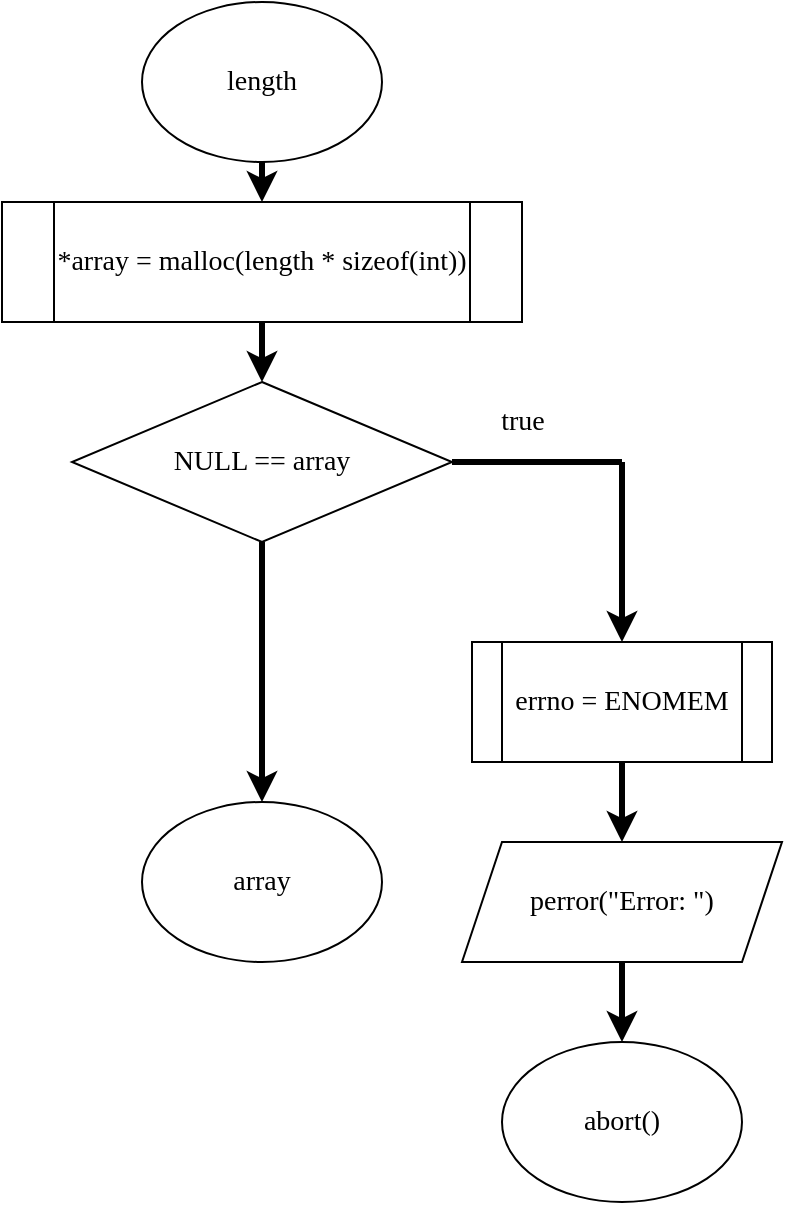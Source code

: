 <mxfile>
    <diagram name="get_mem_array" id="qTNmqbYphLB1NOyPBaCi">
        <mxGraphModel dx="535" dy="475" grid="1" gridSize="10" guides="1" tooltips="1" connect="1" arrows="1" fold="1" page="1" pageScale="1" pageWidth="827" pageHeight="1169" background="#ffffff" math="0" shadow="0">
            <root>
                <mxCell id="0"/>
                <mxCell id="1" parent="0"/>
                <mxCell id="7kKWyREf13AJe1QysBUn-3" value="" style="edgeStyle=none;html=1;strokeColor=#000000;strokeWidth=3;fontFamily=Times New Roman;fontSize=14;fontColor=#000000;" parent="1" source="7kKWyREf13AJe1QysBUn-1" target="7kKWyREf13AJe1QysBUn-2" edge="1">
                    <mxGeometry relative="1" as="geometry"/>
                </mxCell>
                <mxCell id="7kKWyREf13AJe1QysBUn-1" value="length" style="ellipse;whiteSpace=wrap;html=1;strokeColor=#000000;fontFamily=Times New Roman;fontSize=14;fontColor=#000000;fillColor=#FFFFFF;" parent="1" vertex="1">
                    <mxGeometry x="200" y="40" width="120" height="80" as="geometry"/>
                </mxCell>
                <mxCell id="8zzSYr8SPr4C44vhaHoF-2" value="" style="edgeStyle=none;html=1;strokeColor=#000000;strokeWidth=3;fontFamily=Times New Roman;fontSize=14;fontColor=#000000;" parent="1" source="7kKWyREf13AJe1QysBUn-2" target="8zzSYr8SPr4C44vhaHoF-1" edge="1">
                    <mxGeometry relative="1" as="geometry"/>
                </mxCell>
                <mxCell id="7kKWyREf13AJe1QysBUn-2" value="*array = malloc(length * sizeof(int))" style="shape=process;whiteSpace=wrap;html=1;backgroundOutline=1;strokeColor=#000000;fontFamily=Times New Roman;fontSize=14;fontColor=#000000;fillColor=#FFFFFF;" parent="1" vertex="1">
                    <mxGeometry x="130" y="140" width="260" height="60" as="geometry"/>
                </mxCell>
                <mxCell id="8zzSYr8SPr4C44vhaHoF-1" value="NULL == array" style="rhombus;whiteSpace=wrap;html=1;strokeColor=#000000;fontFamily=Times New Roman;fontSize=14;fontColor=#000000;fillColor=#FFFFFF;" parent="1" vertex="1">
                    <mxGeometry x="165" y="230" width="190" height="80" as="geometry"/>
                </mxCell>
                <mxCell id="8zzSYr8SPr4C44vhaHoF-3" value="" style="endArrow=none;html=1;strokeColor=#000000;strokeWidth=3;fontFamily=Times New Roman;fontSize=14;fontColor=#000000;exitX=1;exitY=0.5;exitDx=0;exitDy=0;" parent="1" source="8zzSYr8SPr4C44vhaHoF-1" edge="1">
                    <mxGeometry width="50" height="50" relative="1" as="geometry">
                        <mxPoint x="250" y="320" as="sourcePoint"/>
                        <mxPoint x="440" y="270" as="targetPoint"/>
                    </mxGeometry>
                </mxCell>
                <mxCell id="8zzSYr8SPr4C44vhaHoF-4" value="" style="endArrow=classic;html=1;strokeColor=#000000;strokeWidth=3;fontFamily=Times New Roman;fontSize=14;fontColor=#000000;" parent="1" edge="1">
                    <mxGeometry width="50" height="50" relative="1" as="geometry">
                        <mxPoint x="440" y="270" as="sourcePoint"/>
                        <mxPoint x="440" y="360" as="targetPoint"/>
                    </mxGeometry>
                </mxCell>
                <mxCell id="8zzSYr8SPr4C44vhaHoF-5" value="true" style="text;html=1;align=center;verticalAlign=middle;resizable=0;points=[];autosize=1;strokeColor=none;fillColor=none;fontSize=14;fontFamily=Times New Roman;fontColor=#000000;" parent="1" vertex="1">
                    <mxGeometry x="365" y="235" width="50" height="30" as="geometry"/>
                </mxCell>
                <mxCell id="8zzSYr8SPr4C44vhaHoF-9" value="" style="edgeStyle=none;html=1;strokeColor=#000000;strokeWidth=3;fontFamily=Times New Roman;fontSize=14;fontColor=#000000;" parent="1" source="8zzSYr8SPr4C44vhaHoF-6" target="8zzSYr8SPr4C44vhaHoF-8" edge="1">
                    <mxGeometry relative="1" as="geometry"/>
                </mxCell>
                <mxCell id="8zzSYr8SPr4C44vhaHoF-6" value="errno = ENOMEM" style="shape=process;whiteSpace=wrap;html=1;backgroundOutline=1;strokeColor=#000000;fontFamily=Times New Roman;fontSize=14;fontColor=#000000;fillColor=#FFFFFF;" parent="1" vertex="1">
                    <mxGeometry x="365" y="360" width="150" height="60" as="geometry"/>
                </mxCell>
                <mxCell id="8zzSYr8SPr4C44vhaHoF-11" value="" style="edgeStyle=none;html=1;strokeColor=#000000;strokeWidth=3;fontFamily=Times New Roman;fontSize=14;fontColor=#000000;" parent="1" source="8zzSYr8SPr4C44vhaHoF-8" target="8zzSYr8SPr4C44vhaHoF-10" edge="1">
                    <mxGeometry relative="1" as="geometry"/>
                </mxCell>
                <mxCell id="8zzSYr8SPr4C44vhaHoF-8" value="perror(&quot;Error: &quot;)" style="shape=parallelogram;perimeter=parallelogramPerimeter;whiteSpace=wrap;html=1;fixedSize=1;strokeColor=#000000;fontFamily=Times New Roman;fontSize=14;fontColor=#000000;fillColor=#FFFFFF;" parent="1" vertex="1">
                    <mxGeometry x="360" y="460" width="160" height="60" as="geometry"/>
                </mxCell>
                <mxCell id="8zzSYr8SPr4C44vhaHoF-10" value="abort()" style="ellipse;whiteSpace=wrap;html=1;strokeColor=#000000;fontFamily=Times New Roman;fontSize=14;fontColor=#000000;fillColor=#FFFFFF;" parent="1" vertex="1">
                    <mxGeometry x="380" y="560" width="120" height="80" as="geometry"/>
                </mxCell>
                <mxCell id="8zzSYr8SPr4C44vhaHoF-12" value="" style="endArrow=classic;html=1;strokeColor=#000000;strokeWidth=3;fontFamily=Times New Roman;fontSize=14;fontColor=#000000;exitX=0.5;exitY=1;exitDx=0;exitDy=0;" parent="1" source="8zzSYr8SPr4C44vhaHoF-1" edge="1">
                    <mxGeometry width="50" height="50" relative="1" as="geometry">
                        <mxPoint x="290" y="490" as="sourcePoint"/>
                        <mxPoint x="260" y="440" as="targetPoint"/>
                    </mxGeometry>
                </mxCell>
                <mxCell id="8zzSYr8SPr4C44vhaHoF-13" value="array" style="ellipse;whiteSpace=wrap;html=1;strokeColor=#000000;fontFamily=Times New Roman;fontSize=14;fontColor=#000000;fillColor=#FFFFFF;" parent="1" vertex="1">
                    <mxGeometry x="200" y="440" width="120" height="80" as="geometry"/>
                </mxCell>
            </root>
        </mxGraphModel>
    </diagram>
    <diagram name="random_array" id="fe-0aIzdmb707dxMZwxB">
        <mxGraphModel dx="535" dy="475" grid="1" gridSize="10" guides="1" tooltips="1" connect="1" arrows="1" fold="1" page="1" pageScale="1" pageWidth="827" pageHeight="1169" background="#ffffff" math="0" shadow="0">
            <root>
                <mxCell id="0"/>
                <mxCell id="1" parent="0"/>
                <mxCell id="FZIqqEBbdKfMuZb5PTaa-4" value="" style="edgeStyle=none;html=1;strokeColor=#000000;strokeWidth=3;fontFamily=Times New Roman;fontSize=14;fontColor=#000000;" edge="1" parent="1" source="FZIqqEBbdKfMuZb5PTaa-1" target="FZIqqEBbdKfMuZb5PTaa-3">
                    <mxGeometry relative="1" as="geometry"/>
                </mxCell>
                <mxCell id="FZIqqEBbdKfMuZb5PTaa-1" value="*array, length" style="ellipse;whiteSpace=wrap;html=1;strokeColor=#000000;fontFamily=Times New Roman;fontSize=14;fontColor=#000000;fillColor=#FFFFFF;" vertex="1" parent="1">
                    <mxGeometry x="160" y="40" width="120" height="80" as="geometry"/>
                </mxCell>
                <mxCell id="FZIqqEBbdKfMuZb5PTaa-2" value="i &amp;lt; length" style="rhombus;whiteSpace=wrap;html=1;strokeColor=#000000;fontFamily=Times New Roman;fontSize=14;fontColor=#000000;fillColor=#FFFFFF;" vertex="1" parent="1">
                    <mxGeometry x="165" y="230" width="110" height="80" as="geometry"/>
                </mxCell>
                <mxCell id="FZIqqEBbdKfMuZb5PTaa-5" value="" style="edgeStyle=none;html=1;strokeColor=#000000;strokeWidth=3;fontFamily=Times New Roman;fontSize=14;fontColor=#000000;" edge="1" parent="1" source="FZIqqEBbdKfMuZb5PTaa-3" target="FZIqqEBbdKfMuZb5PTaa-2">
                    <mxGeometry relative="1" as="geometry"/>
                </mxCell>
                <mxCell id="FZIqqEBbdKfMuZb5PTaa-3" value="i = 0" style="shape=process;whiteSpace=wrap;html=1;backgroundOutline=1;strokeColor=#000000;fontFamily=Times New Roman;fontSize=14;fontColor=#000000;fillColor=#FFFFFF;" vertex="1" parent="1">
                    <mxGeometry x="110" y="150" width="220" height="60" as="geometry"/>
                </mxCell>
                <mxCell id="FZIqqEBbdKfMuZb5PTaa-6" value="" style="endArrow=classic;html=1;strokeColor=#000000;strokeWidth=3;fontFamily=Times New Roman;fontSize=14;fontColor=#000000;exitX=0.5;exitY=1;exitDx=0;exitDy=0;" edge="1" parent="1" source="FZIqqEBbdKfMuZb5PTaa-2">
                    <mxGeometry width="50" height="50" relative="1" as="geometry">
                        <mxPoint x="280" y="420" as="sourcePoint"/>
                        <mxPoint x="220" y="400" as="targetPoint"/>
                    </mxGeometry>
                </mxCell>
                <mxCell id="FZIqqEBbdKfMuZb5PTaa-7" value="true" style="text;html=1;align=center;verticalAlign=middle;resizable=0;points=[];autosize=1;strokeColor=none;fillColor=none;fontSize=14;fontFamily=Times New Roman;fontColor=#000000;" vertex="1" parent="1">
                    <mxGeometry x="160" y="330" width="50" height="30" as="geometry"/>
                </mxCell>
                <mxCell id="FZIqqEBbdKfMuZb5PTaa-10" value="" style="edgeStyle=none;html=1;strokeColor=#000000;strokeWidth=3;fontFamily=Times New Roman;fontSize=14;fontColor=#000000;" edge="1" parent="1" source="FZIqqEBbdKfMuZb5PTaa-8" target="FZIqqEBbdKfMuZb5PTaa-9">
                    <mxGeometry relative="1" as="geometry"/>
                </mxCell>
                <mxCell id="FZIqqEBbdKfMuZb5PTaa-8" value="array[i] = rand() % 200 - 100" style="shape=process;whiteSpace=wrap;html=1;backgroundOutline=1;strokeColor=#000000;fontFamily=Times New Roman;fontSize=14;fontColor=#000000;fillColor=#FFFFFF;" vertex="1" parent="1">
                    <mxGeometry x="110" y="400" width="215" height="60" as="geometry"/>
                </mxCell>
                <mxCell id="FZIqqEBbdKfMuZb5PTaa-9" value="i++" style="shape=process;whiteSpace=wrap;html=1;backgroundOutline=1;strokeColor=#000000;fontFamily=Times New Roman;fontSize=14;fontColor=#000000;fillColor=#FFFFFF;" vertex="1" parent="1">
                    <mxGeometry x="110" y="480" width="210" height="60" as="geometry"/>
                </mxCell>
                <mxCell id="FZIqqEBbdKfMuZb5PTaa-11" value="" style="endArrow=none;html=1;strokeColor=#000000;strokeWidth=3;fontFamily=Times New Roman;fontSize=14;fontColor=#000000;exitX=1;exitY=0.5;exitDx=0;exitDy=0;" edge="1" parent="1" source="FZIqqEBbdKfMuZb5PTaa-9">
                    <mxGeometry width="50" height="50" relative="1" as="geometry">
                        <mxPoint x="280" y="420" as="sourcePoint"/>
                        <mxPoint x="370" y="510" as="targetPoint"/>
                    </mxGeometry>
                </mxCell>
                <mxCell id="FZIqqEBbdKfMuZb5PTaa-13" value="" style="endArrow=none;html=1;strokeColor=#000000;strokeWidth=3;fontFamily=Times New Roman;fontSize=14;fontColor=#000000;" edge="1" parent="1">
                    <mxGeometry width="50" height="50" relative="1" as="geometry">
                        <mxPoint x="370" y="510" as="sourcePoint"/>
                        <mxPoint x="370" y="270" as="targetPoint"/>
                    </mxGeometry>
                </mxCell>
                <mxCell id="FZIqqEBbdKfMuZb5PTaa-14" value="" style="endArrow=classic;html=1;strokeColor=#000000;strokeWidth=3;fontFamily=Times New Roman;fontSize=14;fontColor=#000000;entryX=1;entryY=0.5;entryDx=0;entryDy=0;" edge="1" parent="1" target="FZIqqEBbdKfMuZb5PTaa-2">
                    <mxGeometry width="50" height="50" relative="1" as="geometry">
                        <mxPoint x="370" y="270" as="sourcePoint"/>
                        <mxPoint x="330" y="370" as="targetPoint"/>
                    </mxGeometry>
                </mxCell>
            </root>
        </mxGraphModel>
    </diagram>
    <diagram name="user_choice" id="mff0K9OygaQkSzyMC_1k">
        <mxGraphModel dx="535" dy="475" grid="1" gridSize="10" guides="1" tooltips="1" connect="1" arrows="1" fold="1" page="1" pageScale="1" pageWidth="827" pageHeight="1169" background="#ffffff" math="0" shadow="0">
            <root>
                <mxCell id="0"/>
                <mxCell id="1" parent="0"/>
                <mxCell id="A7lQrGsJFIJaW99qyyGC-4" value="" style="edgeStyle=none;html=1;strokeColor=#000000;strokeWidth=3;fontFamily=Times New Roman;fontSize=14;fontColor=#000000;" edge="1" parent="1" source="A7lQrGsJFIJaW99qyyGC-1" target="A7lQrGsJFIJaW99qyyGC-2">
                    <mxGeometry relative="1" as="geometry"/>
                </mxCell>
                <mxCell id="A7lQrGsJFIJaW99qyyGC-1" value="*array, length" style="ellipse;whiteSpace=wrap;html=1;strokeColor=#000000;fontFamily=Times New Roman;fontSize=14;fontColor=#000000;fillColor=#FFFFFF;" vertex="1" parent="1">
                    <mxGeometry x="200" y="40" width="120" height="80" as="geometry"/>
                </mxCell>
                <mxCell id="A7lQrGsJFIJaW99qyyGC-5" value="" style="edgeStyle=none;html=1;strokeColor=#000000;strokeWidth=3;fontFamily=Times New Roman;fontSize=14;fontColor=#000000;" edge="1" parent="1" source="A7lQrGsJFIJaW99qyyGC-2" target="A7lQrGsJFIJaW99qyyGC-3">
                    <mxGeometry relative="1" as="geometry"/>
                </mxCell>
                <mxCell id="A7lQrGsJFIJaW99qyyGC-2" value="i = 0" style="shape=process;whiteSpace=wrap;html=1;backgroundOutline=1;strokeColor=#000000;fontFamily=Times New Roman;fontSize=14;fontColor=#000000;fillColor=#FFFFFF;" vertex="1" parent="1">
                    <mxGeometry x="190" y="150" width="140" height="60" as="geometry"/>
                </mxCell>
                <mxCell id="A7lQrGsJFIJaW99qyyGC-3" value="i &amp;lt; length" style="rhombus;whiteSpace=wrap;html=1;strokeColor=#000000;fontFamily=Times New Roman;fontSize=14;fontColor=#000000;fillColor=#FFFFFF;" vertex="1" parent="1">
                    <mxGeometry x="220" y="240" width="80" height="80" as="geometry"/>
                </mxCell>
                <mxCell id="A7lQrGsJFIJaW99qyyGC-6" value="" style="endArrow=classic;html=1;strokeColor=#000000;strokeWidth=3;fontFamily=Times New Roman;fontSize=14;fontColor=#000000;exitX=0.5;exitY=1;exitDx=0;exitDy=0;" edge="1" parent="1" source="A7lQrGsJFIJaW99qyyGC-3">
                    <mxGeometry width="50" height="50" relative="1" as="geometry">
                        <mxPoint x="290" y="350" as="sourcePoint"/>
                        <mxPoint x="260" y="400" as="targetPoint"/>
                    </mxGeometry>
                </mxCell>
                <mxCell id="A7lQrGsJFIJaW99qyyGC-7" value="true" style="text;html=1;align=center;verticalAlign=middle;resizable=0;points=[];autosize=1;strokeColor=none;fillColor=none;fontSize=14;fontFamily=Times New Roman;fontColor=#000000;" vertex="1" parent="1">
                    <mxGeometry x="200" y="330" width="50" height="30" as="geometry"/>
                </mxCell>
                <mxCell id="A7lQrGsJFIJaW99qyyGC-10" value="" style="edgeStyle=none;html=1;strokeColor=#000000;strokeWidth=3;fontFamily=Times New Roman;fontSize=14;fontColor=#000000;" edge="1" parent="1" source="A7lQrGsJFIJaW99qyyGC-8" target="A7lQrGsJFIJaW99qyyGC-9">
                    <mxGeometry relative="1" as="geometry"/>
                </mxCell>
                <mxCell id="A7lQrGsJFIJaW99qyyGC-8" value="array[i] = get_int()" style="shape=process;whiteSpace=wrap;html=1;backgroundOutline=1;strokeColor=#000000;fontFamily=Times New Roman;fontSize=14;fontColor=#000000;fillColor=#FFFFFF;" vertex="1" parent="1">
                    <mxGeometry x="185" y="400" width="150" height="60" as="geometry"/>
                </mxCell>
                <mxCell id="A7lQrGsJFIJaW99qyyGC-9" value="i++" style="shape=process;whiteSpace=wrap;html=1;backgroundOutline=1;strokeColor=#000000;fontFamily=Times New Roman;fontSize=14;fontColor=#000000;fillColor=#FFFFFF;" vertex="1" parent="1">
                    <mxGeometry x="185" y="480" width="150" height="60" as="geometry"/>
                </mxCell>
                <mxCell id="A7lQrGsJFIJaW99qyyGC-11" value="" style="endArrow=none;html=1;strokeColor=#000000;strokeWidth=3;fontFamily=Times New Roman;fontSize=14;fontColor=#000000;exitX=1;exitY=0.5;exitDx=0;exitDy=0;" edge="1" parent="1" source="A7lQrGsJFIJaW99qyyGC-9">
                    <mxGeometry width="50" height="50" relative="1" as="geometry">
                        <mxPoint x="270" y="400" as="sourcePoint"/>
                        <mxPoint x="390" y="510" as="targetPoint"/>
                    </mxGeometry>
                </mxCell>
                <mxCell id="A7lQrGsJFIJaW99qyyGC-12" value="" style="endArrow=classic;html=1;strokeColor=#000000;strokeWidth=3;fontFamily=Times New Roman;fontSize=14;fontColor=#000000;entryX=1;entryY=0.5;entryDx=0;entryDy=0;" edge="1" parent="1" target="A7lQrGsJFIJaW99qyyGC-3">
                    <mxGeometry width="50" height="50" relative="1" as="geometry">
                        <mxPoint x="390" y="280" as="sourcePoint"/>
                        <mxPoint x="400" y="280" as="targetPoint"/>
                    </mxGeometry>
                </mxCell>
                <mxCell id="A7lQrGsJFIJaW99qyyGC-13" value="" style="endArrow=none;html=1;strokeColor=#000000;strokeWidth=3;fontFamily=Times New Roman;fontSize=14;fontColor=#000000;" edge="1" parent="1">
                    <mxGeometry width="50" height="50" relative="1" as="geometry">
                        <mxPoint x="390" y="510" as="sourcePoint"/>
                        <mxPoint x="390" y="280" as="targetPoint"/>
                    </mxGeometry>
                </mxCell>
            </root>
        </mxGraphModel>
    </diagram>
    <diagram name="get_int" id="rynZjQ3i9D-BQmcvUVRi">
        <mxGraphModel dx="535" dy="475" grid="1" gridSize="10" guides="1" tooltips="1" connect="1" arrows="1" fold="1" page="1" pageScale="1" pageWidth="827" pageHeight="1169" background="#ffffff" math="0" shadow="0">
            <root>
                <mxCell id="0"/>
                <mxCell id="1" parent="0"/>
                <mxCell id="7ZlSvFh9n26bm6qY3kz7-4" value="" style="edgeStyle=none;html=1;strokeColor=#000000;strokeWidth=3;fontFamily=Times New Roman;fontSize=14;fontColor=#000000;" edge="1" parent="1" source="7ZlSvFh9n26bm6qY3kz7-1" target="7ZlSvFh9n26bm6qY3kz7-2">
                    <mxGeometry relative="1" as="geometry"/>
                </mxCell>
                <mxCell id="7ZlSvFh9n26bm6qY3kz7-1" value="Начало" style="ellipse;whiteSpace=wrap;html=1;strokeColor=#000000;fontFamily=Times New Roman;fontSize=14;fontColor=#000000;fillColor=#FFFFFF;" vertex="1" parent="1">
                    <mxGeometry x="200" y="40" width="120" height="80" as="geometry"/>
                </mxCell>
                <mxCell id="7ZlSvFh9n26bm6qY3kz7-5" value="" style="edgeStyle=none;html=1;strokeColor=#000000;strokeWidth=3;fontFamily=Times New Roman;fontSize=14;fontColor=#000000;" edge="1" parent="1" source="7ZlSvFh9n26bm6qY3kz7-2" target="7ZlSvFh9n26bm6qY3kz7-3">
                    <mxGeometry relative="1" as="geometry"/>
                </mxCell>
                <mxCell id="7ZlSvFh9n26bm6qY3kz7-2" value="number" style="shape=process;whiteSpace=wrap;html=1;backgroundOutline=1;strokeColor=#000000;fontFamily=Times New Roman;fontSize=14;fontColor=#000000;fillColor=#FFFFFF;" vertex="1" parent="1">
                    <mxGeometry x="200" y="150" width="120" height="60" as="geometry"/>
                </mxCell>
                <mxCell id="7ZlSvFh9n26bm6qY3kz7-3" value="scanf(&quot;%d&quot;, &amp;amp;number) != 1" style="rhombus;whiteSpace=wrap;html=1;strokeColor=#000000;fontFamily=Times New Roman;fontSize=14;fontColor=#000000;fillColor=#FFFFFF;" vertex="1" parent="1">
                    <mxGeometry x="170" y="240" width="180" height="80" as="geometry"/>
                </mxCell>
                <mxCell id="7ZlSvFh9n26bm6qY3kz7-6" value="" style="endArrow=none;html=1;strokeColor=#000000;strokeWidth=3;fontFamily=Times New Roman;fontSize=14;fontColor=#000000;exitX=1;exitY=0.5;exitDx=0;exitDy=0;" edge="1" parent="1" source="7ZlSvFh9n26bm6qY3kz7-3">
                    <mxGeometry width="50" height="50" relative="1" as="geometry">
                        <mxPoint x="270" y="430" as="sourcePoint"/>
                        <mxPoint x="410" y="280" as="targetPoint"/>
                    </mxGeometry>
                </mxCell>
                <mxCell id="7ZlSvFh9n26bm6qY3kz7-7" value="" style="endArrow=none;html=1;strokeColor=#000000;strokeWidth=3;fontFamily=Times New Roman;fontSize=14;fontColor=#000000;entryX=0;entryY=0.5;entryDx=0;entryDy=0;" edge="1" parent="1" target="7ZlSvFh9n26bm6qY3kz7-3">
                    <mxGeometry width="50" height="50" relative="1" as="geometry">
                        <mxPoint x="100" y="280" as="sourcePoint"/>
                        <mxPoint x="320" y="380" as="targetPoint"/>
                    </mxGeometry>
                </mxCell>
                <mxCell id="7ZlSvFh9n26bm6qY3kz7-8" value="" style="endArrow=classic;html=1;strokeColor=#000000;strokeWidth=3;fontFamily=Times New Roman;fontSize=14;fontColor=#000000;" edge="1" parent="1">
                    <mxGeometry width="50" height="50" relative="1" as="geometry">
                        <mxPoint x="410" y="280" as="sourcePoint"/>
                        <mxPoint x="410" y="400" as="targetPoint"/>
                    </mxGeometry>
                </mxCell>
                <mxCell id="7ZlSvFh9n26bm6qY3kz7-9" value="" style="endArrow=classic;html=1;strokeColor=#000000;strokeWidth=3;fontFamily=Times New Roman;fontSize=14;fontColor=#000000;" edge="1" parent="1">
                    <mxGeometry width="50" height="50" relative="1" as="geometry">
                        <mxPoint x="100" y="280" as="sourcePoint"/>
                        <mxPoint x="100" y="400" as="targetPoint"/>
                    </mxGeometry>
                </mxCell>
                <mxCell id="7ZlSvFh9n26bm6qY3kz7-10" value="true" style="text;html=1;align=center;verticalAlign=middle;resizable=0;points=[];autosize=1;strokeColor=none;fillColor=none;fontSize=14;fontFamily=Times New Roman;fontColor=#000000;" vertex="1" parent="1">
                    <mxGeometry x="360" y="250" width="50" height="30" as="geometry"/>
                </mxCell>
                <mxCell id="7ZlSvFh9n26bm6qY3kz7-12" value="false" style="text;html=1;align=center;verticalAlign=middle;resizable=0;points=[];autosize=1;strokeColor=none;fillColor=none;fontSize=14;fontFamily=Times New Roman;fontColor=#000000;" vertex="1" parent="1">
                    <mxGeometry x="105" y="245" width="50" height="30" as="geometry"/>
                </mxCell>
                <mxCell id="7ZlSvFh9n26bm6qY3kz7-13" value="number" style="ellipse;whiteSpace=wrap;html=1;strokeColor=#000000;fontFamily=Times New Roman;fontSize=14;fontColor=#000000;fillColor=#FFFFFF;" vertex="1" parent="1">
                    <mxGeometry x="40" y="400" width="120" height="80" as="geometry"/>
                </mxCell>
                <mxCell id="7ZlSvFh9n26bm6qY3kz7-16" value="" style="edgeStyle=none;html=1;strokeColor=#000000;strokeWidth=3;fontFamily=Times New Roman;fontSize=14;fontColor=#000000;" edge="1" parent="1" source="7ZlSvFh9n26bm6qY3kz7-14" target="7ZlSvFh9n26bm6qY3kz7-15">
                    <mxGeometry relative="1" as="geometry"/>
                </mxCell>
                <mxCell id="7ZlSvFh9n26bm6qY3kz7-14" value="&quot;Insert a valid value&quot;" style="shape=parallelogram;perimeter=parallelogramPerimeter;whiteSpace=wrap;html=1;fixedSize=1;strokeColor=#000000;fontFamily=Times New Roman;fontSize=14;fontColor=#000000;fillColor=#FFFFFF;" vertex="1" parent="1">
                    <mxGeometry x="344" y="400" width="140" height="60" as="geometry"/>
                </mxCell>
                <mxCell id="7ZlSvFh9n26bm6qY3kz7-15" value="abort()" style="ellipse;whiteSpace=wrap;html=1;strokeColor=#000000;fontFamily=Times New Roman;fontSize=14;fontColor=#000000;fillColor=#FFFFFF;" vertex="1" parent="1">
                    <mxGeometry x="354" y="480" width="120" height="80" as="geometry"/>
                </mxCell>
            </root>
        </mxGraphModel>
    </diagram>
    <diagram name="get_size_t" id="27cvgfNoRoLmvlTdwjf2">
        <mxGraphModel dx="535" dy="475" grid="1" gridSize="10" guides="1" tooltips="1" connect="1" arrows="1" fold="1" page="1" pageScale="1" pageWidth="827" pageHeight="1169" background="#ffffff" math="0" shadow="0">
            <root>
                <mxCell id="0"/>
                <mxCell id="1" parent="0"/>
                <mxCell id="n-0HUFPptPaxh8Y0wqO2-4" value="" style="edgeStyle=none;html=1;strokeColor=#000000;strokeWidth=3;fontFamily=Times New Roman;fontSize=14;fontColor=#000000;" edge="1" parent="1" source="n-0HUFPptPaxh8Y0wqO2-1" target="n-0HUFPptPaxh8Y0wqO2-2">
                    <mxGeometry relative="1" as="geometry"/>
                </mxCell>
                <mxCell id="n-0HUFPptPaxh8Y0wqO2-1" value="Начало" style="ellipse;whiteSpace=wrap;html=1;strokeColor=#000000;fontFamily=Times New Roman;fontSize=14;fontColor=#000000;fillColor=#FFFFFF;" vertex="1" parent="1">
                    <mxGeometry x="200" y="40" width="120" height="80" as="geometry"/>
                </mxCell>
                <mxCell id="n-0HUFPptPaxh8Y0wqO2-5" value="" style="edgeStyle=none;html=1;strokeColor=#000000;strokeWidth=3;fontFamily=Times New Roman;fontSize=14;fontColor=#000000;" edge="1" parent="1" source="n-0HUFPptPaxh8Y0wqO2-2" target="n-0HUFPptPaxh8Y0wqO2-3">
                    <mxGeometry relative="1" as="geometry"/>
                </mxCell>
                <mxCell id="n-0HUFPptPaxh8Y0wqO2-2" value="number = get_int()" style="shape=process;whiteSpace=wrap;html=1;backgroundOutline=1;strokeColor=#000000;fontFamily=Times New Roman;fontSize=14;fontColor=#000000;fillColor=#FFFFFF;" vertex="1" parent="1">
                    <mxGeometry x="185" y="150" width="150" height="60" as="geometry"/>
                </mxCell>
                <mxCell id="n-0HUFPptPaxh8Y0wqO2-3" value="number &amp;lt;= 0" style="rhombus;whiteSpace=wrap;html=1;strokeColor=#000000;fontFamily=Times New Roman;fontSize=14;fontColor=#000000;fillColor=#FFFFFF;" vertex="1" parent="1">
                    <mxGeometry x="205" y="240" width="110" height="80" as="geometry"/>
                </mxCell>
                <mxCell id="n-0HUFPptPaxh8Y0wqO2-6" value="" style="endArrow=none;html=1;strokeColor=#000000;strokeWidth=3;fontFamily=Times New Roman;fontSize=14;fontColor=#000000;exitX=1;exitY=0.5;exitDx=0;exitDy=0;" edge="1" parent="1" source="n-0HUFPptPaxh8Y0wqO2-3">
                    <mxGeometry width="50" height="50" relative="1" as="geometry">
                        <mxPoint x="250" y="260" as="sourcePoint"/>
                        <mxPoint x="380" y="280" as="targetPoint"/>
                    </mxGeometry>
                </mxCell>
                <mxCell id="n-0HUFPptPaxh8Y0wqO2-8" value="" style="endArrow=none;html=1;strokeColor=#000000;strokeWidth=3;fontFamily=Times New Roman;fontSize=14;fontColor=#000000;exitX=1;exitY=0.5;exitDx=0;exitDy=0;" edge="1" parent="1">
                    <mxGeometry width="50" height="50" relative="1" as="geometry">
                        <mxPoint x="140" y="279.5" as="sourcePoint"/>
                        <mxPoint x="205" y="279.5" as="targetPoint"/>
                    </mxGeometry>
                </mxCell>
                <mxCell id="n-0HUFPptPaxh8Y0wqO2-9" value="" style="endArrow=classic;html=1;strokeColor=#000000;strokeWidth=3;fontFamily=Times New Roman;fontSize=14;fontColor=#000000;" edge="1" parent="1">
                    <mxGeometry width="50" height="50" relative="1" as="geometry">
                        <mxPoint x="380" y="280" as="sourcePoint"/>
                        <mxPoint x="380" y="360" as="targetPoint"/>
                    </mxGeometry>
                </mxCell>
                <mxCell id="n-0HUFPptPaxh8Y0wqO2-10" value="" style="endArrow=classic;html=1;strokeColor=#000000;strokeWidth=3;fontFamily=Times New Roman;fontSize=14;fontColor=#000000;" edge="1" parent="1">
                    <mxGeometry width="50" height="50" relative="1" as="geometry">
                        <mxPoint x="140" y="280" as="sourcePoint"/>
                        <mxPoint x="140" y="360" as="targetPoint"/>
                    </mxGeometry>
                </mxCell>
                <mxCell id="n-0HUFPptPaxh8Y0wqO2-11" value="true" style="text;html=1;align=center;verticalAlign=middle;resizable=0;points=[];autosize=1;strokeColor=none;fillColor=none;fontSize=14;fontFamily=Times New Roman;fontColor=#000000;" vertex="1" parent="1">
                    <mxGeometry x="315" y="245" width="50" height="30" as="geometry"/>
                </mxCell>
                <mxCell id="n-0HUFPptPaxh8Y0wqO2-12" value="false" style="text;html=1;align=center;verticalAlign=middle;resizable=0;points=[];autosize=1;strokeColor=none;fillColor=none;fontSize=14;fontFamily=Times New Roman;fontColor=#000000;" vertex="1" parent="1">
                    <mxGeometry x="155" y="245" width="50" height="30" as="geometry"/>
                </mxCell>
                <mxCell id="n-0HUFPptPaxh8Y0wqO2-13" value="errno = ERANGE" style="shape=process;whiteSpace=wrap;html=1;backgroundOutline=1;strokeColor=#000000;fontFamily=Times New Roman;fontSize=14;fontColor=#000000;fillColor=#FFFFFF;" vertex="1" parent="1">
                    <mxGeometry x="315" y="360" width="130" height="60" as="geometry"/>
                </mxCell>
                <mxCell id="n-0HUFPptPaxh8Y0wqO2-14" value="perror(&quot;Error: &quot;)" style="shape=parallelogram;perimeter=parallelogramPerimeter;whiteSpace=wrap;html=1;fixedSize=1;strokeColor=#000000;fontFamily=Times New Roman;fontSize=14;fontColor=#000000;fillColor=#FFFFFF;" vertex="1" parent="1">
                    <mxGeometry x="312.5" y="450" width="135" height="60" as="geometry"/>
                </mxCell>
                <mxCell id="n-0HUFPptPaxh8Y0wqO2-15" value="abort()" style="ellipse;whiteSpace=wrap;html=1;strokeColor=#000000;fontFamily=Times New Roman;fontSize=14;fontColor=#000000;fillColor=#FFFFFF;" vertex="1" parent="1">
                    <mxGeometry x="320" y="530" width="120" height="80" as="geometry"/>
                </mxCell>
                <mxCell id="n-0HUFPptPaxh8Y0wqO2-17" value="" style="endArrow=classic;html=1;strokeColor=#000000;strokeWidth=3;fontFamily=Times New Roman;fontSize=14;fontColor=#000000;exitX=0.5;exitY=1;exitDx=0;exitDy=0;entryX=0.5;entryY=0;entryDx=0;entryDy=0;" edge="1" parent="1" source="n-0HUFPptPaxh8Y0wqO2-13" target="n-0HUFPptPaxh8Y0wqO2-14">
                    <mxGeometry width="50" height="50" relative="1" as="geometry">
                        <mxPoint x="320" y="510" as="sourcePoint"/>
                        <mxPoint x="370" y="460" as="targetPoint"/>
                    </mxGeometry>
                </mxCell>
                <mxCell id="n-0HUFPptPaxh8Y0wqO2-18" value="" style="endArrow=classic;html=1;strokeColor=#000000;strokeWidth=3;fontFamily=Times New Roman;fontSize=14;fontColor=#000000;exitX=0.5;exitY=1;exitDx=0;exitDy=0;entryX=0.5;entryY=0;entryDx=0;entryDy=0;" edge="1" parent="1" source="n-0HUFPptPaxh8Y0wqO2-14" target="n-0HUFPptPaxh8Y0wqO2-15">
                    <mxGeometry width="50" height="50" relative="1" as="geometry">
                        <mxPoint x="320" y="510" as="sourcePoint"/>
                        <mxPoint x="370" y="460" as="targetPoint"/>
                    </mxGeometry>
                </mxCell>
                <mxCell id="n-0HUFPptPaxh8Y0wqO2-19" value="(size_t)number" style="ellipse;whiteSpace=wrap;html=1;strokeColor=#000000;fontFamily=Times New Roman;fontSize=14;fontColor=#000000;fillColor=#FFFFFF;" vertex="1" parent="1">
                    <mxGeometry x="80" y="360" width="120" height="80" as="geometry"/>
                </mxCell>
            </root>
        </mxGraphModel>
    </diagram>
    <diagram name="free_array" id="KPuBiG-XjTKhPdARNGkL">
        <mxGraphModel dx="535" dy="475" grid="1" gridSize="10" guides="1" tooltips="1" connect="1" arrows="1" fold="1" page="1" pageScale="1" pageWidth="827" pageHeight="1169" background="#ffffff" math="0" shadow="0">
            <root>
                <mxCell id="0"/>
                <mxCell id="1" parent="0"/>
                <mxCell id="1LHDc8_QneYfTbeJ3-yD-3" value="" style="edgeStyle=none;html=1;strokeColor=#000000;strokeWidth=3;fontFamily=Times New Roman;fontSize=14;fontColor=#000000;" parent="1" source="1LHDc8_QneYfTbeJ3-yD-1" target="1LHDc8_QneYfTbeJ3-yD-2" edge="1">
                    <mxGeometry relative="1" as="geometry"/>
                </mxCell>
                <mxCell id="1LHDc8_QneYfTbeJ3-yD-1" value="*array" style="ellipse;whiteSpace=wrap;html=1;strokeColor=#000000;fontFamily=Times New Roman;fontSize=14;fontColor=#000000;fillColor=#FFFFFF;" parent="1" vertex="1">
                    <mxGeometry x="320" y="40" width="120" height="80" as="geometry"/>
                </mxCell>
                <mxCell id="1LHDc8_QneYfTbeJ3-yD-5" value="" style="edgeStyle=none;html=1;strokeColor=#000000;strokeWidth=3;fontFamily=Times New Roman;fontSize=14;fontColor=#000000;" parent="1" source="1LHDc8_QneYfTbeJ3-yD-2" target="1LHDc8_QneYfTbeJ3-yD-4" edge="1">
                    <mxGeometry relative="1" as="geometry"/>
                </mxCell>
                <mxCell id="1LHDc8_QneYfTbeJ3-yD-2" value="NULL != array" style="rhombus;whiteSpace=wrap;html=1;strokeColor=#000000;fontFamily=Times New Roman;fontSize=14;fontColor=#000000;fillColor=#FFFFFF;" parent="1" vertex="1">
                    <mxGeometry x="315" y="140" width="130" height="80" as="geometry"/>
                </mxCell>
                <mxCell id="1LHDc8_QneYfTbeJ3-yD-4" value="free(array)" style="shape=process;whiteSpace=wrap;html=1;backgroundOutline=1;strokeColor=#000000;fontFamily=Times New Roman;fontSize=14;fontColor=#000000;fillColor=#FFFFFF;" parent="1" vertex="1">
                    <mxGeometry x="320" y="290" width="120" height="60" as="geometry"/>
                </mxCell>
                <mxCell id="1LHDc8_QneYfTbeJ3-yD-6" value="true" style="text;html=1;align=center;verticalAlign=middle;resizable=0;points=[];autosize=1;strokeColor=none;fillColor=none;fontSize=14;fontFamily=Times New Roman;fontColor=#000000;" parent="1" vertex="1">
                    <mxGeometry x="385" y="235" width="50" height="30" as="geometry"/>
                </mxCell>
            </root>
        </mxGraphModel>
    </diagram>
    <diagram id="VRD_fVQKuRVUoXAVT--y" name="main">
        <mxGraphModel dx="1362" dy="475" grid="1" gridSize="10" guides="1" tooltips="1" connect="1" arrows="1" fold="1" page="1" pageScale="1" pageWidth="827" pageHeight="1169" background="#ffffff" math="0" shadow="0">
            <root>
                <mxCell id="0"/>
                <mxCell id="1" parent="0"/>
                <mxCell id="kHzy77mAvi_Lv1Di29kx-1" value="Начало&lt;div style=&quot;text-align: justify;&quot;&gt;&lt;/div&gt;" style="ellipse;whiteSpace=wrap;html=1;strokeColor=#000000;fontFamily=Times New Roman;fillColor=#FFFFFF;fontSize=14;fontColor=#000000;" vertex="1" parent="1">
                    <mxGeometry x="200" y="40" width="120" height="80" as="geometry"/>
                </mxCell>
                <mxCell id="kHzy77mAvi_Lv1Di29kx-10" style="edgeStyle=none;html=1;exitX=0.5;exitY=1;exitDx=0;exitDy=0;entryX=0.5;entryY=0;entryDx=0;entryDy=0;strokeColor=#000000;strokeWidth=3;" edge="1" parent="1" source="kHzy77mAvi_Lv1Di29kx-2" target="kHzy77mAvi_Lv1Di29kx-3">
                    <mxGeometry relative="1" as="geometry"/>
                </mxCell>
                <mxCell id="kHzy77mAvi_Lv1Di29kx-2" value="length = get_size_t()" style="shape=process;whiteSpace=wrap;html=1;backgroundOutline=1;strokeColor=#000000;fontFamily=Times New Roman;fontSize=14;fontColor=#000000;fillColor=#FFFFFF;" vertex="1" parent="1">
                    <mxGeometry x="175" y="150" width="170" height="60" as="geometry"/>
                </mxCell>
                <mxCell id="kHzy77mAvi_Lv1Di29kx-11" style="edgeStyle=none;html=1;exitX=0.5;exitY=1;exitDx=0;exitDy=0;entryX=0.5;entryY=0;entryDx=0;entryDy=0;strokeColor=#000000;strokeWidth=3;" edge="1" parent="1" source="kHzy77mAvi_Lv1Di29kx-3" target="kHzy77mAvi_Lv1Di29kx-4">
                    <mxGeometry relative="1" as="geometry"/>
                </mxCell>
                <mxCell id="kHzy77mAvi_Lv1Di29kx-3" value="choice = get_int()" style="shape=process;whiteSpace=wrap;html=1;backgroundOutline=1;strokeColor=#000000;fontFamily=Times New Roman;fontSize=14;fontColor=#000000;fillColor=#FFFFFF;" vertex="1" parent="1">
                    <mxGeometry x="147" y="240" width="226" height="60" as="geometry"/>
                </mxCell>
                <mxCell id="kHzy77mAvi_Lv1Di29kx-12" style="edgeStyle=none;html=1;exitX=0.5;exitY=1;exitDx=0;exitDy=0;entryX=0.5;entryY=0;entryDx=0;entryDy=0;strokeColor=#000000;strokeWidth=3;" edge="1" parent="1" source="kHzy77mAvi_Lv1Di29kx-4" target="kHzy77mAvi_Lv1Di29kx-8">
                    <mxGeometry relative="1" as="geometry"/>
                </mxCell>
                <mxCell id="kHzy77mAvi_Lv1Di29kx-4" value="*mas = get_mem_array(length)" style="shape=process;whiteSpace=wrap;html=1;backgroundOutline=1;strokeColor=#000000;fontFamily=Times New Roman;fontSize=14;fontColor=#000000;fillColor=#FFFFFF;" vertex="1" parent="1">
                    <mxGeometry x="147" y="330" width="226" height="60" as="geometry"/>
                </mxCell>
                <mxCell id="kHzy77mAvi_Lv1Di29kx-5" value="enum Choices" style="swimlane;whiteSpace=wrap;html=1;strokeColor=#000000;fontFamily=Times New Roman;fontSize=14;fontColor=#000000;fillColor=#FFFFFF;" vertex="1" parent="1">
                    <mxGeometry x="440" y="250" width="140" height="110" as="geometry"/>
                </mxCell>
                <mxCell id="kHzy77mAvi_Lv1Di29kx-6" value="random_choice = 1" style="text;html=1;align=center;verticalAlign=middle;resizable=0;points=[];autosize=1;strokeColor=none;fillColor=none;fontSize=14;fontFamily=Times New Roman;fontColor=#000000;" vertex="1" parent="kHzy77mAvi_Lv1Di29kx-5">
                    <mxGeometry y="35" width="130" height="30" as="geometry"/>
                </mxCell>
                <mxCell id="kHzy77mAvi_Lv1Di29kx-7" value="user_choice = 2" style="text;html=1;align=center;verticalAlign=middle;resizable=0;points=[];autosize=1;strokeColor=none;fillColor=none;fontSize=14;fontFamily=Times New Roman;fontColor=#000000;" vertex="1" parent="kHzy77mAvi_Lv1Di29kx-5">
                    <mxGeometry x="9.5" y="65" width="110" height="30" as="geometry"/>
                </mxCell>
                <mxCell id="kHzy77mAvi_Lv1Di29kx-8" value="switch((enum Choices)choice)" style="rhombus;whiteSpace=wrap;html=1;strokeColor=#000000;fontFamily=Times New Roman;fontSize=14;fontColor=#000000;fillColor=#FFFFFF;" vertex="1" parent="1">
                    <mxGeometry x="150" y="420" width="220" height="80" as="geometry"/>
                </mxCell>
                <mxCell id="kHzy77mAvi_Lv1Di29kx-9" value="" style="endArrow=classic;html=1;strokeColor=#000000;strokeWidth=3;exitX=0.5;exitY=1;exitDx=0;exitDy=0;entryX=0.5;entryY=0;entryDx=0;entryDy=0;" edge="1" parent="1" source="kHzy77mAvi_Lv1Di29kx-1" target="kHzy77mAvi_Lv1Di29kx-2">
                    <mxGeometry width="50" height="50" relative="1" as="geometry">
                        <mxPoint x="310" y="320" as="sourcePoint"/>
                        <mxPoint x="360" y="270" as="targetPoint"/>
                    </mxGeometry>
                </mxCell>
                <mxCell id="kHzy77mAvi_Lv1Di29kx-13" value="" style="endArrow=none;html=1;strokeColor=#000000;strokeWidth=3;exitX=0.5;exitY=1;exitDx=0;exitDy=0;" edge="1" parent="1" source="kHzy77mAvi_Lv1Di29kx-5">
                    <mxGeometry width="50" height="50" relative="1" as="geometry">
                        <mxPoint x="310" y="320" as="sourcePoint"/>
                        <mxPoint x="510" y="400" as="targetPoint"/>
                    </mxGeometry>
                </mxCell>
                <mxCell id="kHzy77mAvi_Lv1Di29kx-14" value="" style="endArrow=classic;html=1;strokeColor=#000000;strokeWidth=3;" edge="1" parent="1">
                    <mxGeometry width="50" height="50" relative="1" as="geometry">
                        <mxPoint x="510" y="400" as="sourcePoint"/>
                        <mxPoint x="260" y="400" as="targetPoint"/>
                    </mxGeometry>
                </mxCell>
                <mxCell id="kHzy77mAvi_Lv1Di29kx-15" style="edgeStyle=none;html=1;strokeColor=#000000;strokeWidth=3;fontFamily=Times New Roman;fontSize=14;fontColor=#000000;" edge="1" parent="1">
                    <mxGeometry relative="1" as="geometry">
                        <mxPoint x="259.5" y="710" as="targetPoint"/>
                        <mxPoint x="259.5" y="500" as="sourcePoint"/>
                    </mxGeometry>
                </mxCell>
                <mxCell id="kHzy77mAvi_Lv1Di29kx-17" value="" style="endArrow=classic;html=1;strokeColor=#000000;strokeWidth=3;fontFamily=Times New Roman;fontSize=14;fontColor=#000000;entryX=0;entryY=0.5;entryDx=0;entryDy=0;" edge="1" parent="1" target="kHzy77mAvi_Lv1Di29kx-25">
                    <mxGeometry width="50" height="50" relative="1" as="geometry">
                        <mxPoint x="260" y="647" as="sourcePoint"/>
                        <mxPoint x="410" y="662" as="targetPoint"/>
                        <Array as="points"/>
                    </mxGeometry>
                </mxCell>
                <mxCell id="kHzy77mAvi_Lv1Di29kx-18" value="case random choice" style="text;html=1;align=center;verticalAlign=middle;resizable=0;points=[];autosize=1;strokeColor=none;fillColor=none;fontSize=14;fontFamily=Times New Roman;fontColor=#000000;" vertex="1" parent="1">
                    <mxGeometry x="260" y="487" width="130" height="30" as="geometry"/>
                </mxCell>
                <mxCell id="kHzy77mAvi_Lv1Di29kx-19" value="default" style="text;html=1;align=center;verticalAlign=middle;resizable=0;points=[];autosize=1;strokeColor=none;fillColor=none;fontSize=14;fontFamily=Times New Roman;fontColor=#000000;" vertex="1" parent="1">
                    <mxGeometry x="295" y="622" width="60" height="30" as="geometry"/>
                </mxCell>
                <mxCell id="kHzy77mAvi_Lv1Di29kx-20" value="random_array(*mas, length)" style="shape=process;whiteSpace=wrap;html=1;backgroundOutline=1;strokeColor=#000000;fontFamily=Times New Roman;fontSize=14;fontColor=#000000;fillColor=#FFFFFF;" vertex="1" parent="1">
                    <mxGeometry x="410" y="492" width="210" height="60" as="geometry"/>
                </mxCell>
                <mxCell id="kHzy77mAvi_Lv1Di29kx-21" value="" style="endArrow=classic;html=1;strokeColor=#000000;strokeWidth=3;fontFamily=Times New Roman;fontSize=14;fontColor=#000000;entryX=0;entryY=0.5;entryDx=0;entryDy=0;" edge="1" parent="1" target="kHzy77mAvi_Lv1Di29kx-20">
                    <mxGeometry width="50" height="50" relative="1" as="geometry">
                        <mxPoint x="260" y="522" as="sourcePoint"/>
                        <mxPoint x="420" y="482" as="targetPoint"/>
                    </mxGeometry>
                </mxCell>
                <mxCell id="kHzy77mAvi_Lv1Di29kx-22" value="case user choice" style="text;html=1;align=center;verticalAlign=middle;resizable=0;points=[];autosize=1;strokeColor=none;fillColor=none;fontSize=14;fontFamily=Times New Roman;fontColor=#000000;" vertex="1" parent="1">
                    <mxGeometry x="270" y="562" width="110" height="30" as="geometry"/>
                </mxCell>
                <mxCell id="kHzy77mAvi_Lv1Di29kx-23" value="user_array(*mas, length)" style="shape=process;whiteSpace=wrap;html=1;backgroundOutline=1;strokeColor=#000000;fontFamily=Times New Roman;fontSize=14;fontColor=#000000;fillColor=#FFFFFF;" vertex="1" parent="1">
                    <mxGeometry x="410" y="562" width="210" height="60" as="geometry"/>
                </mxCell>
                <mxCell id="kHzy77mAvi_Lv1Di29kx-24" value="" style="endArrow=classic;html=1;strokeColor=#000000;strokeWidth=3;fontFamily=Times New Roman;fontSize=14;fontColor=#000000;entryX=0;entryY=0.5;entryDx=0;entryDy=0;" edge="1" parent="1" target="kHzy77mAvi_Lv1Di29kx-23">
                    <mxGeometry width="50" height="50" relative="1" as="geometry">
                        <mxPoint x="260" y="592" as="sourcePoint"/>
                        <mxPoint x="420" y="472" as="targetPoint"/>
                    </mxGeometry>
                </mxCell>
                <mxCell id="kHzy77mAvi_Lv1Di29kx-25" value="1" style="ellipse;whiteSpace=wrap;html=1;strokeColor=#000000;fontFamily=Times New Roman;fontSize=14;fontColor=#000000;fillColor=#FFFFFF;" vertex="1" parent="1">
                    <mxGeometry x="410" y="622" width="120" height="50" as="geometry"/>
                </mxCell>
                <mxCell id="kHzy77mAvi_Lv1Di29kx-26" value="" style="endArrow=none;html=1;strokeColor=#000000;strokeWidth=3;exitX=1;exitY=0.5;exitDx=0;exitDy=0;" edge="1" parent="1" source="kHzy77mAvi_Lv1Di29kx-20">
                    <mxGeometry width="50" height="50" relative="1" as="geometry">
                        <mxPoint x="500" y="632" as="sourcePoint"/>
                        <mxPoint x="680" y="522" as="targetPoint"/>
                    </mxGeometry>
                </mxCell>
                <mxCell id="kHzy77mAvi_Lv1Di29kx-27" value="" style="endArrow=none;html=1;strokeColor=#000000;strokeWidth=3;exitX=1;exitY=0.5;exitDx=0;exitDy=0;" edge="1" parent="1" source="kHzy77mAvi_Lv1Di29kx-23">
                    <mxGeometry width="50" height="50" relative="1" as="geometry">
                        <mxPoint x="500" y="632" as="sourcePoint"/>
                        <mxPoint x="680" y="592" as="targetPoint"/>
                    </mxGeometry>
                </mxCell>
                <mxCell id="kHzy77mAvi_Lv1Di29kx-28" value="" style="endArrow=none;html=1;strokeColor=#000000;strokeWidth=3;" edge="1" parent="1">
                    <mxGeometry width="50" height="50" relative="1" as="geometry">
                        <mxPoint x="680" y="522" as="sourcePoint"/>
                        <mxPoint x="680" y="682" as="targetPoint"/>
                    </mxGeometry>
                </mxCell>
                <mxCell id="kHzy77mAvi_Lv1Di29kx-29" value="" style="endArrow=classic;html=1;strokeColor=#000000;strokeWidth=3;" edge="1" parent="1">
                    <mxGeometry width="50" height="50" relative="1" as="geometry">
                        <mxPoint x="680" y="682" as="sourcePoint"/>
                        <mxPoint x="260" y="682" as="targetPoint"/>
                    </mxGeometry>
                </mxCell>
                <mxCell id="kHzy77mAvi_Lv1Di29kx-30" value="j&lt;font color=&quot;#000000&quot;&gt;NULL == first_task(*mas, length)&lt;/font&gt;" style="rhombus;whiteSpace=wrap;html=1;strokeColor=#000000;fillColor=#FFFFFF;" vertex="1" parent="1">
                    <mxGeometry x="150" y="710" width="220" height="80" as="geometry"/>
                </mxCell>
                <mxCell id="kHzy77mAvi_Lv1Di29kx-31" value="" style="endArrow=none;html=1;strokeColor=#000000;strokeWidth=3;fontFamily=Times New Roman;fontColor=#000000;exitX=1;exitY=0.5;exitDx=0;exitDy=0;" edge="1" parent="1" source="kHzy77mAvi_Lv1Di29kx-30">
                    <mxGeometry width="50" height="50" relative="1" as="geometry">
                        <mxPoint x="310" y="780" as="sourcePoint"/>
                        <mxPoint x="440" y="750" as="targetPoint"/>
                    </mxGeometry>
                </mxCell>
                <mxCell id="kHzy77mAvi_Lv1Di29kx-32" value="" style="endArrow=none;html=1;strokeColor=#000000;strokeWidth=3;fontFamily=Times New Roman;fontColor=#000000;exitX=1;exitY=0.5;exitDx=0;exitDy=0;" edge="1" parent="1">
                    <mxGeometry width="50" height="50" relative="1" as="geometry">
                        <mxPoint x="80" y="749.5" as="sourcePoint"/>
                        <mxPoint x="150" y="749.5" as="targetPoint"/>
                    </mxGeometry>
                </mxCell>
                <mxCell id="kHzy77mAvi_Lv1Di29kx-33" value="" style="endArrow=classic;html=1;strokeColor=#000000;strokeWidth=3;fontFamily=Times New Roman;fontColor=#000000;" edge="1" parent="1">
                    <mxGeometry width="50" height="50" relative="1" as="geometry">
                        <mxPoint x="80" y="750" as="sourcePoint"/>
                        <mxPoint x="80" y="840" as="targetPoint"/>
                    </mxGeometry>
                </mxCell>
                <mxCell id="kHzy77mAvi_Lv1Di29kx-34" value="" style="endArrow=classic;html=1;strokeColor=#000000;strokeWidth=3;fontFamily=Times New Roman;fontColor=#000000;" edge="1" parent="1">
                    <mxGeometry width="50" height="50" relative="1" as="geometry">
                        <mxPoint x="440" y="750" as="sourcePoint"/>
                        <mxPoint x="440" y="840" as="targetPoint"/>
                    </mxGeometry>
                </mxCell>
                <mxCell id="kHzy77mAvi_Lv1Di29kx-35" value="true" style="text;html=1;align=center;verticalAlign=middle;resizable=0;points=[];autosize=1;strokeColor=none;fillColor=none;fontFamily=Times New Roman;fontColor=#000000;" vertex="1" parent="1">
                    <mxGeometry x="370" y="720" width="40" height="30" as="geometry"/>
                </mxCell>
                <mxCell id="kHzy77mAvi_Lv1Di29kx-36" value="false" style="text;html=1;align=center;verticalAlign=middle;resizable=0;points=[];autosize=1;strokeColor=none;fillColor=none;fontFamily=Times New Roman;fontColor=#000000;" vertex="1" parent="1">
                    <mxGeometry x="97" y="720" width="50" height="30" as="geometry"/>
                </mxCell>
                <mxCell id="kHzy77mAvi_Lv1Di29kx-37" value="show_array(first_task(*mas, length), length)" style="shape=process;whiteSpace=wrap;html=1;backgroundOutline=1;strokeColor=#000000;fontFamily=Times New Roman;fontColor=#000000;fillColor=#FFFFFF;" vertex="1" parent="1">
                    <mxGeometry x="-60" y="840" width="270" height="60" as="geometry"/>
                </mxCell>
                <mxCell id="kHzy77mAvi_Lv1Di29kx-38" value="show_array(*mas, length)" style="shape=process;whiteSpace=wrap;html=1;backgroundOutline=1;strokeColor=#000000;fontFamily=Times New Roman;fontColor=#000000;fillColor=#FFFFFF;" vertex="1" parent="1">
                    <mxGeometry x="355" y="840" width="170" height="60" as="geometry"/>
                </mxCell>
                <mxCell id="kHzy77mAvi_Lv1Di29kx-39" value="j&lt;font color=&quot;#000000&quot;&gt;NULL == second_task(*mas, length)&lt;/font&gt;" style="rhombus;whiteSpace=wrap;html=1;strokeColor=#000000;fillColor=#FFFFFF;" vertex="1" parent="1">
                    <mxGeometry x="150" y="990" width="220" height="80" as="geometry"/>
                </mxCell>
                <mxCell id="kHzy77mAvi_Lv1Di29kx-40" value="" style="endArrow=none;html=1;strokeColor=#000000;strokeWidth=3;fontFamily=Times New Roman;fontColor=#000000;exitX=1;exitY=0.5;exitDx=0;exitDy=0;" edge="1" parent="1" source="kHzy77mAvi_Lv1Di29kx-39">
                    <mxGeometry width="50" height="50" relative="1" as="geometry">
                        <mxPoint x="310" y="1060" as="sourcePoint"/>
                        <mxPoint x="440" y="1030" as="targetPoint"/>
                    </mxGeometry>
                </mxCell>
                <mxCell id="kHzy77mAvi_Lv1Di29kx-41" value="" style="endArrow=none;html=1;strokeColor=#000000;strokeWidth=3;fontFamily=Times New Roman;fontColor=#000000;exitX=1;exitY=0.5;exitDx=0;exitDy=0;" edge="1" parent="1">
                    <mxGeometry width="50" height="50" relative="1" as="geometry">
                        <mxPoint x="80" y="1029.5" as="sourcePoint"/>
                        <mxPoint x="150" y="1029.5" as="targetPoint"/>
                    </mxGeometry>
                </mxCell>
                <mxCell id="kHzy77mAvi_Lv1Di29kx-42" value="" style="endArrow=classic;html=1;strokeColor=#000000;strokeWidth=3;fontFamily=Times New Roman;fontColor=#000000;" edge="1" parent="1">
                    <mxGeometry width="50" height="50" relative="1" as="geometry">
                        <mxPoint x="80" y="1030" as="sourcePoint"/>
                        <mxPoint x="80" y="1120" as="targetPoint"/>
                    </mxGeometry>
                </mxCell>
                <mxCell id="kHzy77mAvi_Lv1Di29kx-43" value="" style="endArrow=classic;html=1;strokeColor=#000000;strokeWidth=3;fontFamily=Times New Roman;fontColor=#000000;" edge="1" parent="1">
                    <mxGeometry width="50" height="50" relative="1" as="geometry">
                        <mxPoint x="440" y="1030" as="sourcePoint"/>
                        <mxPoint x="440" y="1120" as="targetPoint"/>
                    </mxGeometry>
                </mxCell>
                <mxCell id="kHzy77mAvi_Lv1Di29kx-44" value="true" style="text;html=1;align=center;verticalAlign=middle;resizable=0;points=[];autosize=1;strokeColor=none;fillColor=none;fontFamily=Times New Roman;fontColor=#000000;" vertex="1" parent="1">
                    <mxGeometry x="370" y="1000" width="40" height="30" as="geometry"/>
                </mxCell>
                <mxCell id="kHzy77mAvi_Lv1Di29kx-45" value="false" style="text;html=1;align=center;verticalAlign=middle;resizable=0;points=[];autosize=1;strokeColor=none;fillColor=none;fontFamily=Times New Roman;fontColor=#000000;" vertex="1" parent="1">
                    <mxGeometry x="97" y="1000" width="50" height="30" as="geometry"/>
                </mxCell>
                <mxCell id="kHzy77mAvi_Lv1Di29kx-46" value="show_array(second_task(*mas, length), length)" style="shape=process;whiteSpace=wrap;html=1;backgroundOutline=1;strokeColor=#000000;fontFamily=Times New Roman;fontColor=#000000;fillColor=#FFFFFF;" vertex="1" parent="1">
                    <mxGeometry x="-60" y="1120" width="290" height="60" as="geometry"/>
                </mxCell>
                <mxCell id="kHzy77mAvi_Lv1Di29kx-47" value="show_array(*mas, length)" style="shape=process;whiteSpace=wrap;html=1;backgroundOutline=1;strokeColor=#000000;fontFamily=Times New Roman;fontColor=#000000;fillColor=#FFFFFF;" vertex="1" parent="1">
                    <mxGeometry x="355" y="1120" width="170" height="60" as="geometry"/>
                </mxCell>
                <mxCell id="kHzy77mAvi_Lv1Di29kx-48" value="" style="endArrow=none;html=1;strokeColor=#000000;strokeWidth=3;fontFamily=Times New Roman;fontColor=#000000;exitX=0.5;exitY=1;exitDx=0;exitDy=0;" edge="1" parent="1" source="kHzy77mAvi_Lv1Di29kx-37">
                    <mxGeometry width="50" height="50" relative="1" as="geometry">
                        <mxPoint x="230" y="970" as="sourcePoint"/>
                        <mxPoint x="75" y="960" as="targetPoint"/>
                    </mxGeometry>
                </mxCell>
                <mxCell id="kHzy77mAvi_Lv1Di29kx-49" value="" style="endArrow=none;html=1;strokeColor=#000000;strokeWidth=3;fontFamily=Times New Roman;fontColor=#000000;entryX=0.5;entryY=1;entryDx=0;entryDy=0;" edge="1" parent="1" target="kHzy77mAvi_Lv1Di29kx-38">
                    <mxGeometry width="50" height="50" relative="1" as="geometry">
                        <mxPoint x="440" y="960" as="sourcePoint"/>
                        <mxPoint x="350" y="940" as="targetPoint"/>
                    </mxGeometry>
                </mxCell>
                <mxCell id="kHzy77mAvi_Lv1Di29kx-50" value="" style="endArrow=none;html=1;strokeColor=#000000;strokeWidth=3;fontFamily=Times New Roman;fontColor=#000000;" edge="1" parent="1">
                    <mxGeometry width="50" height="50" relative="1" as="geometry">
                        <mxPoint x="70" y="960" as="sourcePoint"/>
                        <mxPoint x="240" y="960" as="targetPoint"/>
                    </mxGeometry>
                </mxCell>
                <mxCell id="kHzy77mAvi_Lv1Di29kx-51" value="" style="endArrow=none;html=1;strokeColor=#000000;strokeWidth=3;fontFamily=Times New Roman;fontColor=#000000;" edge="1" parent="1">
                    <mxGeometry width="50" height="50" relative="1" as="geometry">
                        <mxPoint x="240" y="960" as="sourcePoint"/>
                        <mxPoint x="440" y="960" as="targetPoint"/>
                    </mxGeometry>
                </mxCell>
                <mxCell id="kHzy77mAvi_Lv1Di29kx-52" value="" style="endArrow=classic;html=1;strokeColor=#000000;strokeWidth=3;fontFamily=Times New Roman;fontColor=#000000;entryX=0.5;entryY=0;entryDx=0;entryDy=0;" edge="1" parent="1" target="kHzy77mAvi_Lv1Di29kx-39">
                    <mxGeometry width="50" height="50" relative="1" as="geometry">
                        <mxPoint x="260" y="960" as="sourcePoint"/>
                        <mxPoint x="350" y="940" as="targetPoint"/>
                    </mxGeometry>
                </mxCell>
                <mxCell id="kHzy77mAvi_Lv1Di29kx-56" value="" style="endArrow=none;html=1;strokeColor=#000000;strokeWidth=3;fontFamily=Times New Roman;fontColor=#000000;exitX=0.5;exitY=1;exitDx=0;exitDy=0;" edge="1" parent="1" source="kHzy77mAvi_Lv1Di29kx-46">
                    <mxGeometry width="50" height="50" relative="1" as="geometry">
                        <mxPoint x="230" y="1210" as="sourcePoint"/>
                        <mxPoint x="85" y="1240" as="targetPoint"/>
                    </mxGeometry>
                </mxCell>
                <mxCell id="kHzy77mAvi_Lv1Di29kx-57" value="" style="endArrow=none;html=1;strokeColor=#000000;strokeWidth=3;fontFamily=Times New Roman;fontColor=#000000;entryX=0.5;entryY=1;entryDx=0;entryDy=0;" edge="1" parent="1" target="kHzy77mAvi_Lv1Di29kx-47">
                    <mxGeometry width="50" height="50" relative="1" as="geometry">
                        <mxPoint x="440" y="1240" as="sourcePoint"/>
                        <mxPoint x="350" y="1160" as="targetPoint"/>
                    </mxGeometry>
                </mxCell>
                <mxCell id="kHzy77mAvi_Lv1Di29kx-58" value="" style="endArrow=none;html=1;strokeColor=#000000;strokeWidth=3;fontFamily=Times New Roman;fontColor=#000000;" edge="1" parent="1">
                    <mxGeometry width="50" height="50" relative="1" as="geometry">
                        <mxPoint x="80" y="1240" as="sourcePoint"/>
                        <mxPoint x="440" y="1240" as="targetPoint"/>
                    </mxGeometry>
                </mxCell>
                <mxCell id="kHzy77mAvi_Lv1Di29kx-59" value="" style="endArrow=classic;html=1;strokeColor=#000000;strokeWidth=3;fontFamily=Times New Roman;fontColor=#000000;" edge="1" parent="1">
                    <mxGeometry width="50" height="50" relative="1" as="geometry">
                        <mxPoint x="260" y="1240" as="sourcePoint"/>
                        <mxPoint x="260" y="1300" as="targetPoint"/>
                    </mxGeometry>
                </mxCell>
                <mxCell id="kHzy77mAvi_Lv1Di29kx-60" value="show_array(third_task(*ms, length), length)" style="shape=process;whiteSpace=wrap;html=1;backgroundOutline=1;strokeColor=#000000;fontFamily=Times New Roman;fontColor=#000000;fillColor=#FFFFFF;" vertex="1" parent="1">
                    <mxGeometry x="120" y="1300" width="280" height="60" as="geometry"/>
                </mxCell>
                <mxCell id="kHzy77mAvi_Lv1Di29kx-63" value="" style="endArrow=classic;html=1;strokeColor=#000000;strokeWidth=3;fontFamily=Times New Roman;fontColor=#000000;exitX=0.5;exitY=1;exitDx=0;exitDy=0;entryX=0.5;entryY=0;entryDx=0;entryDy=0;" edge="1" parent="1" source="kHzy77mAvi_Lv1Di29kx-60">
                    <mxGeometry width="50" height="50" relative="1" as="geometry">
                        <mxPoint x="220" y="1340" as="sourcePoint"/>
                        <mxPoint x="260" y="1420" as="targetPoint"/>
                    </mxGeometry>
                </mxCell>
                <mxCell id="kHzy77mAvi_Lv1Di29kx-66" value="" style="edgeStyle=none;html=1;strokeColor=#000000;strokeWidth=3;fontFamily=Times New Roman;fontColor=#000000;" edge="1" parent="1" source="kHzy77mAvi_Lv1Di29kx-64" target="kHzy77mAvi_Lv1Di29kx-65">
                    <mxGeometry relative="1" as="geometry"/>
                </mxCell>
                <mxCell id="kHzy77mAvi_Lv1Di29kx-64" value="free_array(*mas)" style="shape=process;whiteSpace=wrap;html=1;backgroundOutline=1;strokeColor=#000000;fontFamily=Times New Roman;fontColor=#000000;fillColor=#FFFFFF;" vertex="1" parent="1">
                    <mxGeometry x="200" y="1420" width="120" height="60" as="geometry"/>
                </mxCell>
                <mxCell id="kHzy77mAvi_Lv1Di29kx-65" value="0" style="ellipse;whiteSpace=wrap;html=1;strokeColor=#000000;fontFamily=Times New Roman;fontColor=#000000;fillColor=#FFFFFF;" vertex="1" parent="1">
                    <mxGeometry x="200" y="1510" width="120" height="80" as="geometry"/>
                </mxCell>
            </root>
        </mxGraphModel>
    </diagram>
    <diagram id="dMFKhClLKWs-CHQ6mQS2" name="show_array">
        <mxGraphModel dx="535" dy="475" grid="1" gridSize="10" guides="1" tooltips="1" connect="1" arrows="1" fold="1" page="1" pageScale="1" pageWidth="827" pageHeight="1169" background="#ffffff" math="0" shadow="0">
            <root>
                <mxCell id="0"/>
                <mxCell id="1" parent="0"/>
                <mxCell id="yfVyjGOoigmwccuPyRVm-3" value="" style="edgeStyle=none;html=1;strokeColor=#000000;strokeWidth=3;fontFamily=Times New Roman;fontColor=#000000;" edge="1" parent="1" source="yfVyjGOoigmwccuPyRVm-1" target="yfVyjGOoigmwccuPyRVm-2">
                    <mxGeometry relative="1" as="geometry"/>
                </mxCell>
                <mxCell id="yfVyjGOoigmwccuPyRVm-1" value="*array, length" style="ellipse;whiteSpace=wrap;html=1;strokeColor=#000000;fontFamily=Times New Roman;fontColor=#000000;fillColor=#FFFFFF;" vertex="1" parent="1">
                    <mxGeometry x="200" y="40" width="120" height="80" as="geometry"/>
                </mxCell>
                <mxCell id="yfVyjGOoigmwccuPyRVm-5" value="" style="edgeStyle=none;html=1;strokeColor=#000000;strokeWidth=3;fontFamily=Times New Roman;fontColor=#000000;" edge="1" parent="1" source="yfVyjGOoigmwccuPyRVm-2" target="yfVyjGOoigmwccuPyRVm-4">
                    <mxGeometry relative="1" as="geometry"/>
                </mxCell>
                <mxCell id="yfVyjGOoigmwccuPyRVm-2" value="i = 0" style="shape=process;whiteSpace=wrap;html=1;backgroundOutline=1;strokeColor=#000000;fontFamily=Times New Roman;fontColor=#000000;fillColor=#FFFFFF;" vertex="1" parent="1">
                    <mxGeometry x="200" y="140" width="120" height="60" as="geometry"/>
                </mxCell>
                <mxCell id="yfVyjGOoigmwccuPyRVm-4" value="i &amp;lt; length" style="rhombus;whiteSpace=wrap;html=1;strokeColor=#000000;fontFamily=Times New Roman;fontColor=#000000;fillColor=#FFFFFF;" vertex="1" parent="1">
                    <mxGeometry x="220" y="220" width="80" height="80" as="geometry"/>
                </mxCell>
                <mxCell id="yfVyjGOoigmwccuPyRVm-6" value="" style="endArrow=classic;html=1;strokeColor=#000000;strokeWidth=3;fontFamily=Times New Roman;fontColor=#000000;exitX=0.5;exitY=1;exitDx=0;exitDy=0;" edge="1" parent="1" source="yfVyjGOoigmwccuPyRVm-4">
                    <mxGeometry width="50" height="50" relative="1" as="geometry">
                        <mxPoint x="250" y="270" as="sourcePoint"/>
                        <mxPoint x="260" y="400" as="targetPoint"/>
                    </mxGeometry>
                </mxCell>
                <mxCell id="yfVyjGOoigmwccuPyRVm-7" value="true" style="text;html=1;align=center;verticalAlign=middle;resizable=0;points=[];autosize=1;strokeColor=none;fillColor=none;fontFamily=Times New Roman;fontColor=#000000;" vertex="1" parent="1">
                    <mxGeometry x="220" y="325" width="40" height="30" as="geometry"/>
                </mxCell>
                <mxCell id="yfVyjGOoigmwccuPyRVm-10" value="" style="edgeStyle=none;html=1;strokeColor=#000000;strokeWidth=3;fontFamily=Times New Roman;fontColor=#000000;" edge="1" parent="1" source="yfVyjGOoigmwccuPyRVm-8" target="yfVyjGOoigmwccuPyRVm-9">
                    <mxGeometry relative="1" as="geometry"/>
                </mxCell>
                <mxCell id="yfVyjGOoigmwccuPyRVm-8" value="array[i]" style="shape=parallelogram;perimeter=parallelogramPerimeter;whiteSpace=wrap;html=1;fixedSize=1;strokeColor=#000000;fontFamily=Times New Roman;fontColor=#000000;fillColor=#FFFFFF;" vertex="1" parent="1">
                    <mxGeometry x="200" y="400" width="120" height="60" as="geometry"/>
                </mxCell>
                <mxCell id="yfVyjGOoigmwccuPyRVm-9" value="i++" style="shape=process;whiteSpace=wrap;html=1;backgroundOutline=1;strokeColor=#000000;fontFamily=Times New Roman;fontColor=#000000;fillColor=#FFFFFF;" vertex="1" parent="1">
                    <mxGeometry x="200" y="490" width="120" height="60" as="geometry"/>
                </mxCell>
                <mxCell id="yfVyjGOoigmwccuPyRVm-11" value="" style="endArrow=none;html=1;strokeColor=#000000;strokeWidth=3;fontFamily=Times New Roman;fontColor=#000000;exitX=1;exitY=0.5;exitDx=0;exitDy=0;" edge="1" parent="1" source="yfVyjGOoigmwccuPyRVm-9">
                    <mxGeometry width="50" height="50" relative="1" as="geometry">
                        <mxPoint x="260" y="430" as="sourcePoint"/>
                        <mxPoint x="390" y="520" as="targetPoint"/>
                    </mxGeometry>
                </mxCell>
                <mxCell id="yfVyjGOoigmwccuPyRVm-12" value="" style="endArrow=classic;html=1;strokeColor=#000000;strokeWidth=3;fontFamily=Times New Roman;fontColor=#000000;entryX=1;entryY=0.5;entryDx=0;entryDy=0;" edge="1" parent="1" target="yfVyjGOoigmwccuPyRVm-4">
                    <mxGeometry width="50" height="50" relative="1" as="geometry">
                        <mxPoint x="390" y="260" as="sourcePoint"/>
                        <mxPoint x="310" y="380" as="targetPoint"/>
                    </mxGeometry>
                </mxCell>
                <mxCell id="yfVyjGOoigmwccuPyRVm-13" value="" style="endArrow=none;html=1;strokeColor=#000000;strokeWidth=3;fontFamily=Times New Roman;fontColor=#000000;" edge="1" parent="1">
                    <mxGeometry width="50" height="50" relative="1" as="geometry">
                        <mxPoint x="390" y="520" as="sourcePoint"/>
                        <mxPoint x="390" y="260" as="targetPoint"/>
                    </mxGeometry>
                </mxCell>
            </root>
        </mxGraphModel>
    </diagram>
    <diagram id="EbbjH7V2XTfpLVxRqcbl" name="copy_array">
        <mxGraphModel dx="535" dy="475" grid="1" gridSize="10" guides="1" tooltips="1" connect="1" arrows="1" fold="1" page="1" pageScale="1" pageWidth="827" pageHeight="1169" background="#ffffff" math="0" shadow="0">
            <root>
                <mxCell id="0"/>
                <mxCell id="1" parent="0"/>
                <mxCell id="gtxYNQI1KrwvypVrai5F-3" value="" style="edgeStyle=none;html=1;strokeColor=#000000;strokeWidth=3;fontFamily=Times New Roman;fontColor=#000000;" edge="1" parent="1" source="gtxYNQI1KrwvypVrai5F-1" target="gtxYNQI1KrwvypVrai5F-2">
                    <mxGeometry relative="1" as="geometry"/>
                </mxCell>
                <mxCell id="gtxYNQI1KrwvypVrai5F-1" value="*array_original, *array_copy, length" style="ellipse;whiteSpace=wrap;html=1;strokeColor=#000000;fontFamily=Times New Roman;fontColor=#000000;fillColor=#FFFFFF;" vertex="1" parent="1">
                    <mxGeometry x="150" y="40" width="220" height="80" as="geometry"/>
                </mxCell>
                <mxCell id="gtxYNQI1KrwvypVrai5F-5" value="" style="edgeStyle=none;html=1;strokeColor=#000000;strokeWidth=3;fontFamily=Times New Roman;fontColor=#000000;" edge="1" parent="1" source="gtxYNQI1KrwvypVrai5F-2" target="gtxYNQI1KrwvypVrai5F-4">
                    <mxGeometry relative="1" as="geometry"/>
                </mxCell>
                <mxCell id="gtxYNQI1KrwvypVrai5F-2" value="i = 0" style="shape=process;whiteSpace=wrap;html=1;backgroundOutline=1;strokeColor=#000000;fontFamily=Times New Roman;fontColor=#000000;fillColor=#FFFFFF;" vertex="1" parent="1">
                    <mxGeometry x="200" y="140" width="120" height="60" as="geometry"/>
                </mxCell>
                <mxCell id="gtxYNQI1KrwvypVrai5F-4" value="i &amp;lt; length" style="rhombus;whiteSpace=wrap;html=1;strokeColor=#000000;fontFamily=Times New Roman;fontColor=#000000;fillColor=#FFFFFF;" vertex="1" parent="1">
                    <mxGeometry x="220" y="220" width="80" height="80" as="geometry"/>
                </mxCell>
                <mxCell id="gtxYNQI1KrwvypVrai5F-6" value="" style="endArrow=classic;html=1;strokeColor=#000000;strokeWidth=3;fontFamily=Times New Roman;fontColor=#000000;exitX=0.5;exitY=1;exitDx=0;exitDy=0;" edge="1" parent="1" source="gtxYNQI1KrwvypVrai5F-4">
                    <mxGeometry width="50" height="50" relative="1" as="geometry">
                        <mxPoint x="250" y="270" as="sourcePoint"/>
                        <mxPoint x="260" y="390" as="targetPoint"/>
                    </mxGeometry>
                </mxCell>
                <mxCell id="gtxYNQI1KrwvypVrai5F-7" value="true" style="text;html=1;align=center;verticalAlign=middle;resizable=0;points=[];autosize=1;strokeColor=none;fillColor=none;fontFamily=Times New Roman;fontColor=#000000;" vertex="1" parent="1">
                    <mxGeometry x="200" y="325" width="40" height="30" as="geometry"/>
                </mxCell>
                <mxCell id="gtxYNQI1KrwvypVrai5F-10" value="" style="edgeStyle=none;html=1;strokeColor=#000000;strokeWidth=3;fontFamily=Times New Roman;fontColor=#000000;" edge="1" parent="1" source="gtxYNQI1KrwvypVrai5F-8" target="gtxYNQI1KrwvypVrai5F-9">
                    <mxGeometry relative="1" as="geometry"/>
                </mxCell>
                <mxCell id="gtxYNQI1KrwvypVrai5F-8" value="array_copy[i] = array_original[i]" style="shape=process;whiteSpace=wrap;html=1;backgroundOutline=1;strokeColor=#000000;fontFamily=Times New Roman;fontColor=#000000;fillColor=#FFFFFF;" vertex="1" parent="1">
                    <mxGeometry x="150" y="390" width="220" height="60" as="geometry"/>
                </mxCell>
                <mxCell id="gtxYNQI1KrwvypVrai5F-9" value="i++" style="shape=process;whiteSpace=wrap;html=1;backgroundOutline=1;strokeColor=#000000;fontFamily=Times New Roman;fontColor=#000000;fillColor=#FFFFFF;" vertex="1" parent="1">
                    <mxGeometry x="150" y="470" width="220" height="60" as="geometry"/>
                </mxCell>
                <mxCell id="gtxYNQI1KrwvypVrai5F-11" value="" style="endArrow=none;html=1;strokeColor=#000000;strokeWidth=3;fontFamily=Times New Roman;fontColor=#000000;exitX=1.005;exitY=0.65;exitDx=0;exitDy=0;exitPerimeter=0;" edge="1" parent="1" source="gtxYNQI1KrwvypVrai5F-9">
                    <mxGeometry width="50" height="50" relative="1" as="geometry">
                        <mxPoint x="280" y="350" as="sourcePoint"/>
                        <mxPoint x="480" y="510" as="targetPoint"/>
                    </mxGeometry>
                </mxCell>
                <mxCell id="gtxYNQI1KrwvypVrai5F-12" value="" style="endArrow=none;html=1;strokeColor=#000000;strokeWidth=3;fontFamily=Times New Roman;fontColor=#000000;" edge="1" parent="1">
                    <mxGeometry width="50" height="50" relative="1" as="geometry">
                        <mxPoint x="480" y="510" as="sourcePoint"/>
                        <mxPoint x="480" y="260" as="targetPoint"/>
                    </mxGeometry>
                </mxCell>
                <mxCell id="gtxYNQI1KrwvypVrai5F-13" value="" style="endArrow=classic;html=1;strokeColor=#000000;strokeWidth=3;fontFamily=Times New Roman;fontColor=#000000;entryX=1;entryY=0.5;entryDx=0;entryDy=0;" edge="1" parent="1" target="gtxYNQI1KrwvypVrai5F-4">
                    <mxGeometry width="50" height="50" relative="1" as="geometry">
                        <mxPoint x="480" y="260" as="sourcePoint"/>
                        <mxPoint x="330" y="300" as="targetPoint"/>
                    </mxGeometry>
                </mxCell>
            </root>
        </mxGraphModel>
    </diagram>
    <diagram id="0iTCtHawOETPF3sm03Mv" name="find_negative_elements">
        <mxGraphModel dx="832" dy="475" grid="1" gridSize="10" guides="1" tooltips="1" connect="1" arrows="1" fold="1" page="1" pageScale="1" pageWidth="827" pageHeight="1169" background="#ffffff" math="0" shadow="0">
            <root>
                <mxCell id="0"/>
                <mxCell id="1" parent="0"/>
                <mxCell id="l50_e-8MDwauOejF4LUW-3" value="" style="edgeStyle=none;html=1;strokeColor=#000000;strokeWidth=3;fontFamily=Times New Roman;fontColor=#000000;" edge="1" parent="1" source="l50_e-8MDwauOejF4LUW-1" target="l50_e-8MDwauOejF4LUW-2">
                    <mxGeometry relative="1" as="geometry"/>
                </mxCell>
                <mxCell id="l50_e-8MDwauOejF4LUW-1" value="*array, length" style="ellipse;whiteSpace=wrap;html=1;strokeColor=#000000;fontFamily=Times New Roman;fontColor=#000000;fillColor=#FFFFFF;" vertex="1" parent="1">
                    <mxGeometry x="160" y="40" width="120" height="80" as="geometry"/>
                </mxCell>
                <mxCell id="l50_e-8MDwauOejF4LUW-5" value="" style="edgeStyle=none;html=1;strokeColor=#000000;strokeWidth=3;fontFamily=Times New Roman;fontColor=#000000;" edge="1" parent="1" source="l50_e-8MDwauOejF4LUW-2" target="l50_e-8MDwauOejF4LUW-4">
                    <mxGeometry relative="1" as="geometry"/>
                </mxCell>
                <mxCell id="l50_e-8MDwauOejF4LUW-2" value="i = 0" style="shape=process;whiteSpace=wrap;html=1;backgroundOutline=1;strokeColor=#000000;fontFamily=Times New Roman;fontColor=#000000;fillColor=#FFFFFF;" vertex="1" parent="1">
                    <mxGeometry x="160" y="150" width="120" height="60" as="geometry"/>
                </mxCell>
                <mxCell id="l50_e-8MDwauOejF4LUW-4" value="i &amp;lt; length" style="rhombus;whiteSpace=wrap;html=1;strokeColor=#000000;fontFamily=Times New Roman;fontColor=#000000;fillColor=#FFFFFF;" vertex="1" parent="1">
                    <mxGeometry x="180" y="230" width="80" height="80" as="geometry"/>
                </mxCell>
                <mxCell id="l50_e-8MDwauOejF4LUW-6" value="" style="endArrow=classic;html=1;strokeColor=#000000;strokeWidth=3;fontFamily=Times New Roman;fontColor=#000000;exitX=0.5;exitY=1;exitDx=0;exitDy=0;" edge="1" parent="1" source="l50_e-8MDwauOejF4LUW-4">
                    <mxGeometry width="50" height="50" relative="1" as="geometry">
                        <mxPoint x="250" y="270" as="sourcePoint"/>
                        <mxPoint x="220" y="410" as="targetPoint"/>
                    </mxGeometry>
                </mxCell>
                <mxCell id="l50_e-8MDwauOejF4LUW-7" value="true" style="text;html=1;align=center;verticalAlign=middle;resizable=0;points=[];autosize=1;strokeColor=none;fillColor=none;fontFamily=Times New Roman;fontColor=#000000;" vertex="1" parent="1">
                    <mxGeometry x="160" y="335" width="40" height="30" as="geometry"/>
                </mxCell>
                <mxCell id="l50_e-8MDwauOejF4LUW-8" value="array[i] &amp;lt; 0" style="rhombus;whiteSpace=wrap;html=1;strokeColor=#000000;fontFamily=Times New Roman;fontColor=#000000;fillColor=#FFFFFF;" vertex="1" parent="1">
                    <mxGeometry x="180" y="410" width="80" height="80" as="geometry"/>
                </mxCell>
                <mxCell id="l50_e-8MDwauOejF4LUW-9" value="" style="endArrow=classic;html=1;strokeColor=#000000;strokeWidth=3;fontFamily=Times New Roman;fontColor=#000000;exitX=0.5;exitY=1;exitDx=0;exitDy=0;" edge="1" parent="1" source="l50_e-8MDwauOejF4LUW-8">
                    <mxGeometry width="50" height="50" relative="1" as="geometry">
                        <mxPoint x="260" y="430" as="sourcePoint"/>
                        <mxPoint x="220" y="560" as="targetPoint"/>
                    </mxGeometry>
                </mxCell>
                <mxCell id="l50_e-8MDwauOejF4LUW-10" value="i++" style="shape=process;whiteSpace=wrap;html=1;backgroundOutline=1;strokeColor=#000000;fontFamily=Times New Roman;fontColor=#000000;fillColor=#FFFFFF;" vertex="1" parent="1">
                    <mxGeometry x="160" y="560" width="120" height="60" as="geometry"/>
                </mxCell>
                <mxCell id="l50_e-8MDwauOejF4LUW-11" value="" style="endArrow=none;html=1;strokeColor=#000000;strokeWidth=3;fontFamily=Times New Roman;fontColor=#000000;exitX=1;exitY=0.5;exitDx=0;exitDy=0;" edge="1" parent="1" source="l50_e-8MDwauOejF4LUW-8">
                    <mxGeometry width="50" height="50" relative="1" as="geometry">
                        <mxPoint x="260" y="430" as="sourcePoint"/>
                        <mxPoint x="360" y="450" as="targetPoint"/>
                    </mxGeometry>
                </mxCell>
                <mxCell id="l50_e-8MDwauOejF4LUW-13" value="0" style="ellipse;whiteSpace=wrap;html=1;strokeColor=#000000;fontFamily=Times New Roman;fontColor=#000000;fillColor=#FFFFFF;" vertex="1" parent="1">
                    <mxGeometry x="300" y="520" width="120" height="80" as="geometry"/>
                </mxCell>
                <mxCell id="l50_e-8MDwauOejF4LUW-14" value="" style="endArrow=classic;html=1;strokeColor=#000000;strokeWidth=3;fontFamily=Times New Roman;fontColor=#000000;entryX=0.5;entryY=0;entryDx=0;entryDy=0;" edge="1" parent="1" target="l50_e-8MDwauOejF4LUW-13">
                    <mxGeometry width="50" height="50" relative="1" as="geometry">
                        <mxPoint x="360" y="450" as="sourcePoint"/>
                        <mxPoint x="310" y="380" as="targetPoint"/>
                    </mxGeometry>
                </mxCell>
                <mxCell id="l50_e-8MDwauOejF4LUW-15" value="true" style="text;html=1;align=center;verticalAlign=middle;resizable=0;points=[];autosize=1;strokeColor=none;fillColor=none;fontFamily=Times New Roman;fontColor=#000000;" vertex="1" parent="1">
                    <mxGeometry x="280" y="415" width="40" height="30" as="geometry"/>
                </mxCell>
                <mxCell id="l50_e-8MDwauOejF4LUW-16" value="false" style="text;html=1;align=center;verticalAlign=middle;resizable=0;points=[];autosize=1;strokeColor=none;fillColor=none;fontFamily=Times New Roman;fontColor=#000000;" vertex="1" parent="1">
                    <mxGeometry x="155" y="495" width="50" height="30" as="geometry"/>
                </mxCell>
                <mxCell id="l50_e-8MDwauOejF4LUW-17" value="" style="endArrow=none;html=1;strokeColor=#000000;strokeWidth=3;fontFamily=Times New Roman;fontColor=#000000;exitX=0.5;exitY=1;exitDx=0;exitDy=0;" edge="1" parent="1" source="l50_e-8MDwauOejF4LUW-10">
                    <mxGeometry width="50" height="50" relative="1" as="geometry">
                        <mxPoint x="270" y="510" as="sourcePoint"/>
                        <mxPoint x="220" y="660" as="targetPoint"/>
                    </mxGeometry>
                </mxCell>
                <mxCell id="l50_e-8MDwauOejF4LUW-18" value="" style="endArrow=none;html=1;strokeColor=#000000;strokeWidth=3;fontFamily=Times New Roman;fontColor=#000000;" edge="1" parent="1">
                    <mxGeometry width="50" height="50" relative="1" as="geometry">
                        <mxPoint x="220" y="660" as="sourcePoint"/>
                        <mxPoint x="460" y="660" as="targetPoint"/>
                    </mxGeometry>
                </mxCell>
                <mxCell id="l50_e-8MDwauOejF4LUW-19" value="" style="endArrow=none;html=1;strokeColor=#000000;strokeWidth=3;fontFamily=Times New Roman;fontColor=#000000;" edge="1" parent="1">
                    <mxGeometry width="50" height="50" relative="1" as="geometry">
                        <mxPoint x="460" y="660" as="sourcePoint"/>
                        <mxPoint x="460" y="270" as="targetPoint"/>
                    </mxGeometry>
                </mxCell>
                <mxCell id="l50_e-8MDwauOejF4LUW-20" value="" style="endArrow=classic;html=1;strokeColor=#000000;strokeWidth=3;fontFamily=Times New Roman;fontColor=#000000;entryX=1;entryY=0.5;entryDx=0;entryDy=0;" edge="1" parent="1" target="l50_e-8MDwauOejF4LUW-4">
                    <mxGeometry width="50" height="50" relative="1" as="geometry">
                        <mxPoint x="460" y="270" as="sourcePoint"/>
                        <mxPoint x="320" y="460" as="targetPoint"/>
                    </mxGeometry>
                </mxCell>
                <mxCell id="l50_e-8MDwauOejF4LUW-21" value="" style="endArrow=none;html=1;strokeColor=#000000;strokeWidth=3;fontFamily=Times New Roman;fontColor=#000000;entryX=0;entryY=0.5;entryDx=0;entryDy=0;" edge="1" parent="1" target="l50_e-8MDwauOejF4LUW-4">
                    <mxGeometry width="50" height="50" relative="1" as="geometry">
                        <mxPoint x="70" y="270" as="sourcePoint"/>
                        <mxPoint x="240" y="410" as="targetPoint"/>
                    </mxGeometry>
                </mxCell>
                <mxCell id="l50_e-8MDwauOejF4LUW-22" value="" style="endArrow=classic;html=1;strokeColor=#000000;strokeWidth=3;fontFamily=Times New Roman;fontColor=#000000;" edge="1" parent="1">
                    <mxGeometry width="50" height="50" relative="1" as="geometry">
                        <mxPoint x="70" y="270" as="sourcePoint"/>
                        <mxPoint x="70" y="440" as="targetPoint"/>
                    </mxGeometry>
                </mxCell>
                <mxCell id="l50_e-8MDwauOejF4LUW-23" value="1" style="ellipse;whiteSpace=wrap;html=1;strokeColor=#000000;fontFamily=Times New Roman;fontColor=#000000;fillColor=#FFFFFF;" vertex="1" parent="1">
                    <mxGeometry x="10" y="440" width="120" height="80" as="geometry"/>
                </mxCell>
                <mxCell id="l50_e-8MDwauOejF4LUW-24" value="false" style="text;html=1;align=center;verticalAlign=middle;resizable=0;points=[];autosize=1;strokeColor=none;fillColor=none;fontFamily=Times New Roman;fontColor=#000000;" vertex="1" parent="1">
                    <mxGeometry x="110" y="240" width="50" height="30" as="geometry"/>
                </mxCell>
            </root>
        </mxGraphModel>
    </diagram>
    <diagram id="XfrE_EH2WZF9e25TCCgN" name="first_negative_element">
        <mxGraphModel dx="832" dy="475" grid="1" gridSize="10" guides="1" tooltips="1" connect="1" arrows="1" fold="1" page="1" pageScale="1" pageWidth="827" pageHeight="1169" background="#ffffff" math="0" shadow="0">
            <root>
                <mxCell id="0"/>
                <mxCell id="1" parent="0"/>
                <mxCell id="ZpWGt-TDktc5E3yxsCnk-1" value="*array, length" style="ellipse;whiteSpace=wrap;html=1;strokeColor=#000000;fontFamily=Times New Roman;fontColor=#000000;fillColor=#FFFFFF;" vertex="1" parent="1">
                    <mxGeometry x="360" y="40" width="120" height="80" as="geometry"/>
                </mxCell>
                <mxCell id="ZpWGt-TDktc5E3yxsCnk-2" value="index = length" style="shape=process;whiteSpace=wrap;html=1;backgroundOutline=1;strokeColor=#000000;fontFamily=Times New Roman;fontColor=#000000;fillColor=#FFFFFF;" vertex="1" parent="1">
                    <mxGeometry x="360" y="160" width="120" height="60" as="geometry"/>
                </mxCell>
                <mxCell id="ZpWGt-TDktc5E3yxsCnk-3" value="" style="endArrow=classic;html=1;strokeColor=#000000;strokeWidth=3;fontFamily=Times New Roman;fontColor=#000000;exitX=0.5;exitY=1;exitDx=0;exitDy=0;entryX=0.5;entryY=0;entryDx=0;entryDy=0;" edge="1" parent="1" source="ZpWGt-TDktc5E3yxsCnk-1" target="ZpWGt-TDktc5E3yxsCnk-2">
                    <mxGeometry width="50" height="50" relative="1" as="geometry">
                        <mxPoint x="410" y="290" as="sourcePoint"/>
                        <mxPoint x="460" y="240" as="targetPoint"/>
                    </mxGeometry>
                </mxCell>
                <mxCell id="p3xyomQhZ_1sNCqw05zA-1" value="" style="edgeStyle=none;html=1;strokeColor=#000000;strokeWidth=3;fontFamily=Times New Roman;fontColor=#000000;" edge="1" parent="1">
                    <mxGeometry relative="1" as="geometry">
                        <mxPoint x="420" y="220" as="sourcePoint"/>
                        <mxPoint x="420" y="250" as="targetPoint"/>
                    </mxGeometry>
                </mxCell>
                <mxCell id="p3xyomQhZ_1sNCqw05zA-2" value="" style="edgeStyle=none;html=1;strokeColor=#000000;strokeWidth=3;fontFamily=Times New Roman;fontColor=#000000;" edge="1" parent="1" target="p3xyomQhZ_1sNCqw05zA-3">
                    <mxGeometry relative="1" as="geometry">
                        <mxPoint x="420" y="310" as="sourcePoint"/>
                    </mxGeometry>
                </mxCell>
                <mxCell id="p3xyomQhZ_1sNCqw05zA-3" value="i &amp;lt; length" style="rhombus;whiteSpace=wrap;html=1;strokeColor=#000000;fontFamily=Times New Roman;fontColor=#000000;fillColor=#FFFFFF;" vertex="1" parent="1">
                    <mxGeometry x="380" y="330" width="80" height="80" as="geometry"/>
                </mxCell>
                <mxCell id="p3xyomQhZ_1sNCqw05zA-4" value="" style="endArrow=classic;html=1;strokeColor=#000000;strokeWidth=3;fontFamily=Times New Roman;fontColor=#000000;exitX=0.5;exitY=1;exitDx=0;exitDy=0;" edge="1" parent="1" source="p3xyomQhZ_1sNCqw05zA-3">
                    <mxGeometry width="50" height="50" relative="1" as="geometry">
                        <mxPoint x="450" y="370" as="sourcePoint"/>
                        <mxPoint x="420" y="510" as="targetPoint"/>
                    </mxGeometry>
                </mxCell>
                <mxCell id="p3xyomQhZ_1sNCqw05zA-5" value="true" style="text;html=1;align=center;verticalAlign=middle;resizable=0;points=[];autosize=1;strokeColor=none;fillColor=none;fontFamily=Times New Roman;fontColor=#000000;" vertex="1" parent="1">
                    <mxGeometry x="360" y="435" width="40" height="30" as="geometry"/>
                </mxCell>
                <mxCell id="p3xyomQhZ_1sNCqw05zA-6" value="i = 0" style="shape=process;whiteSpace=wrap;html=1;backgroundOutline=1;strokeColor=#000000;fontFamily=Times New Roman;fontColor=#000000;fillColor=#FFFFFF;" vertex="1" parent="1">
                    <mxGeometry x="360" y="250" width="120" height="60" as="geometry"/>
                </mxCell>
                <mxCell id="p3xyomQhZ_1sNCqw05zA-7" value="array[i] &amp;lt; 0 &amp;amp;&amp;amp; index &amp;gt; i" style="rhombus;whiteSpace=wrap;html=1;strokeColor=#000000;fontFamily=Times New Roman;fontColor=#000000;fillColor=#FFFFFF;" vertex="1" parent="1">
                    <mxGeometry x="335" y="505" width="170" height="80" as="geometry"/>
                </mxCell>
                <mxCell id="p3xyomQhZ_1sNCqw05zA-8" value="" style="endArrow=none;html=1;strokeColor=#000000;strokeWidth=3;fontFamily=Times New Roman;fontColor=#000000;exitX=1;exitY=0.5;exitDx=0;exitDy=0;" edge="1" parent="1" source="p3xyomQhZ_1sNCqw05zA-7">
                    <mxGeometry width="50" height="50" relative="1" as="geometry">
                        <mxPoint x="410" y="620" as="sourcePoint"/>
                        <mxPoint x="560" y="545" as="targetPoint"/>
                    </mxGeometry>
                </mxCell>
                <mxCell id="p3xyomQhZ_1sNCqw05zA-10" value="" style="endArrow=classic;html=1;strokeColor=#000000;strokeWidth=3;fontFamily=Times New Roman;fontColor=#000000;entryX=0.5;entryY=0;entryDx=0;entryDy=0;" edge="1" parent="1" target="p3xyomQhZ_1sNCqw05zA-14">
                    <mxGeometry width="50" height="50" relative="1" as="geometry">
                        <mxPoint x="560" y="545" as="sourcePoint"/>
                        <mxPoint x="560" y="625" as="targetPoint"/>
                    </mxGeometry>
                </mxCell>
                <mxCell id="p3xyomQhZ_1sNCqw05zA-12" value="true" style="text;html=1;align=center;verticalAlign=middle;resizable=0;points=[];autosize=1;strokeColor=none;fillColor=none;fontFamily=Times New Roman;fontColor=#000000;" vertex="1" parent="1">
                    <mxGeometry x="510" y="515" width="40" height="30" as="geometry"/>
                </mxCell>
                <mxCell id="p3xyomQhZ_1sNCqw05zA-14" value="index = i" style="shape=process;whiteSpace=wrap;html=1;backgroundOutline=1;strokeColor=#000000;fontFamily=Times New Roman;fontColor=#000000;fillColor=#FFFFFF;" vertex="1" parent="1">
                    <mxGeometry x="500" y="610" width="120" height="60" as="geometry"/>
                </mxCell>
                <mxCell id="p3xyomQhZ_1sNCqw05zA-15" value="i++" style="shape=process;whiteSpace=wrap;html=1;backgroundOutline=1;strokeColor=#000000;fontFamily=Times New Roman;fontColor=#000000;fillColor=#FFFFFF;" vertex="1" parent="1">
                    <mxGeometry x="360" y="710" width="120" height="60" as="geometry"/>
                </mxCell>
                <mxCell id="p3xyomQhZ_1sNCqw05zA-16" value="" style="endArrow=classic;html=1;strokeColor=#000000;strokeWidth=3;fontFamily=Times New Roman;fontColor=#000000;exitX=0.5;exitY=1;exitDx=0;exitDy=0;entryX=0.5;entryY=0;entryDx=0;entryDy=0;" edge="1" parent="1" source="p3xyomQhZ_1sNCqw05zA-7" target="p3xyomQhZ_1sNCqw05zA-15">
                    <mxGeometry width="50" height="50" relative="1" as="geometry">
                        <mxPoint x="410" y="620" as="sourcePoint"/>
                        <mxPoint x="460" y="570" as="targetPoint"/>
                    </mxGeometry>
                </mxCell>
                <mxCell id="p3xyomQhZ_1sNCqw05zA-17" value="false" style="text;html=1;align=center;verticalAlign=middle;resizable=0;points=[];autosize=1;strokeColor=none;fillColor=none;fontFamily=Times New Roman;fontColor=#000000;" vertex="1" parent="1">
                    <mxGeometry x="355" y="615" width="50" height="30" as="geometry"/>
                </mxCell>
                <mxCell id="p3xyomQhZ_1sNCqw05zA-20" value="" style="endArrow=none;html=1;strokeColor=#000000;strokeWidth=3;fontFamily=Times New Roman;fontColor=#000000;exitX=0.5;exitY=1;exitDx=0;exitDy=0;" edge="1" parent="1" source="p3xyomQhZ_1sNCqw05zA-15">
                    <mxGeometry width="50" height="50" relative="1" as="geometry">
                        <mxPoint x="410" y="650" as="sourcePoint"/>
                        <mxPoint x="420" y="800" as="targetPoint"/>
                    </mxGeometry>
                </mxCell>
                <mxCell id="p3xyomQhZ_1sNCqw05zA-21" value="" style="endArrow=classic;html=1;strokeColor=#000000;strokeWidth=3;fontFamily=Times New Roman;fontColor=#000000;" edge="1" parent="1">
                    <mxGeometry width="50" height="50" relative="1" as="geometry">
                        <mxPoint x="560" y="690" as="sourcePoint"/>
                        <mxPoint x="420" y="690" as="targetPoint"/>
                    </mxGeometry>
                </mxCell>
                <mxCell id="p3xyomQhZ_1sNCqw05zA-22" value="" style="endArrow=none;html=1;strokeColor=#000000;strokeWidth=3;fontFamily=Times New Roman;fontColor=#000000;entryX=0.5;entryY=1;entryDx=0;entryDy=0;" edge="1" parent="1" target="p3xyomQhZ_1sNCqw05zA-14">
                    <mxGeometry width="50" height="50" relative="1" as="geometry">
                        <mxPoint x="560" y="690" as="sourcePoint"/>
                        <mxPoint x="460" y="600" as="targetPoint"/>
                    </mxGeometry>
                </mxCell>
                <mxCell id="p3xyomQhZ_1sNCqw05zA-23" value="" style="endArrow=none;html=1;strokeColor=#000000;strokeWidth=3;fontFamily=Times New Roman;fontColor=#000000;" edge="1" parent="1">
                    <mxGeometry width="50" height="50" relative="1" as="geometry">
                        <mxPoint x="420" y="800" as="sourcePoint"/>
                        <mxPoint x="650" y="800" as="targetPoint"/>
                    </mxGeometry>
                </mxCell>
                <mxCell id="p3xyomQhZ_1sNCqw05zA-24" value="" style="endArrow=none;html=1;strokeColor=#000000;strokeWidth=3;fontFamily=Times New Roman;fontColor=#000000;" edge="1" parent="1">
                    <mxGeometry width="50" height="50" relative="1" as="geometry">
                        <mxPoint x="650" y="800" as="sourcePoint"/>
                        <mxPoint x="650" y="370" as="targetPoint"/>
                    </mxGeometry>
                </mxCell>
                <mxCell id="p3xyomQhZ_1sNCqw05zA-25" value="" style="endArrow=classic;html=1;strokeColor=#000000;strokeWidth=3;fontFamily=Times New Roman;fontColor=#000000;entryX=1;entryY=0.5;entryDx=0;entryDy=0;" edge="1" parent="1" target="p3xyomQhZ_1sNCqw05zA-3">
                    <mxGeometry width="50" height="50" relative="1" as="geometry">
                        <mxPoint x="650" y="370" as="sourcePoint"/>
                        <mxPoint x="520" y="350" as="targetPoint"/>
                    </mxGeometry>
                </mxCell>
                <mxCell id="p3xyomQhZ_1sNCqw05zA-26" value="" style="endArrow=none;html=1;strokeColor=#000000;strokeWidth=3;fontFamily=Times New Roman;fontColor=#000000;entryX=0;entryY=0.5;entryDx=0;entryDy=0;" edge="1" parent="1" target="p3xyomQhZ_1sNCqw05zA-3">
                    <mxGeometry width="50" height="50" relative="1" as="geometry">
                        <mxPoint x="280" y="370" as="sourcePoint"/>
                        <mxPoint x="460" y="440" as="targetPoint"/>
                    </mxGeometry>
                </mxCell>
                <mxCell id="p3xyomQhZ_1sNCqw05zA-27" value="false" style="text;html=1;align=center;verticalAlign=middle;resizable=0;points=[];autosize=1;strokeColor=none;fillColor=none;fontFamily=Times New Roman;fontColor=#000000;" vertex="1" parent="1">
                    <mxGeometry x="295" y="335" width="50" height="30" as="geometry"/>
                </mxCell>
                <mxCell id="p3xyomQhZ_1sNCqw05zA-28" value="" style="endArrow=classic;html=1;strokeColor=#000000;strokeWidth=3;fontFamily=Times New Roman;fontColor=#000000;" edge="1" parent="1">
                    <mxGeometry width="50" height="50" relative="1" as="geometry">
                        <mxPoint x="280" y="370" as="sourcePoint"/>
                        <mxPoint x="280" y="460" as="targetPoint"/>
                    </mxGeometry>
                </mxCell>
                <mxCell id="p3xyomQhZ_1sNCqw05zA-29" value="index" style="ellipse;whiteSpace=wrap;html=1;strokeColor=#000000;fontFamily=Times New Roman;fontColor=#000000;fillColor=#FFFFFF;" vertex="1" parent="1">
                    <mxGeometry x="220" y="460" width="115" height="80" as="geometry"/>
                </mxCell>
            </root>
        </mxGraphModel>
    </diagram>
    <diagram id="4plaV4JbKkXiLm5k1ens" name="find_abs_min">
        <mxGraphModel dx="832" dy="475" grid="1" gridSize="10" guides="1" tooltips="1" connect="1" arrows="1" fold="1" page="1" pageScale="1" pageWidth="827" pageHeight="1169" background="#ffffff" math="0" shadow="0">
            <root>
                <mxCell id="0"/>
                <mxCell id="1" parent="0"/>
                <mxCell id="Jf_y2oL7M4UOEzo3PGIQ-1" value="*array, length" style="ellipse;whiteSpace=wrap;html=1;strokeColor=#000000;fontFamily=Times New Roman;fontColor=#000000;fillColor=#FFFFFF;" vertex="1" parent="1">
                    <mxGeometry x="360" y="40" width="120" height="80" as="geometry"/>
                </mxCell>
                <mxCell id="Jf_y2oL7M4UOEzo3PGIQ-2" value="index = first_negative_element(*array, length)" style="shape=process;whiteSpace=wrap;html=1;backgroundOutline=1;strokeColor=#000000;fontFamily=Times New Roman;fontColor=#000000;fillColor=#FFFFFF;" vertex="1" parent="1">
                    <mxGeometry x="270" y="160" width="300" height="60" as="geometry"/>
                </mxCell>
                <mxCell id="Jf_y2oL7M4UOEzo3PGIQ-3" value="" style="endArrow=classic;html=1;strokeColor=#000000;strokeWidth=3;fontFamily=Times New Roman;fontColor=#000000;exitX=0.5;exitY=1;exitDx=0;exitDy=0;entryX=0.5;entryY=0;entryDx=0;entryDy=0;" edge="1" parent="1" source="Jf_y2oL7M4UOEzo3PGIQ-1" target="Jf_y2oL7M4UOEzo3PGIQ-2">
                    <mxGeometry width="50" height="50" relative="1" as="geometry">
                        <mxPoint x="410" y="290" as="sourcePoint"/>
                        <mxPoint x="460" y="240" as="targetPoint"/>
                    </mxGeometry>
                </mxCell>
                <mxCell id="Jf_y2oL7M4UOEzo3PGIQ-4" value="" style="edgeStyle=none;html=1;strokeColor=#000000;strokeWidth=3;fontFamily=Times New Roman;fontColor=#000000;" edge="1" parent="1">
                    <mxGeometry relative="1" as="geometry">
                        <mxPoint x="420" y="220" as="sourcePoint"/>
                        <mxPoint x="420" y="250" as="targetPoint"/>
                    </mxGeometry>
                </mxCell>
                <mxCell id="Jf_y2oL7M4UOEzo3PGIQ-5" value="" style="edgeStyle=none;html=1;strokeColor=#000000;strokeWidth=3;fontFamily=Times New Roman;fontColor=#000000;" edge="1" parent="1" target="Jf_y2oL7M4UOEzo3PGIQ-6">
                    <mxGeometry relative="1" as="geometry">
                        <mxPoint x="420" y="310" as="sourcePoint"/>
                    </mxGeometry>
                </mxCell>
                <mxCell id="Jf_y2oL7M4UOEzo3PGIQ-6" value="i &amp;lt; length" style="rhombus;whiteSpace=wrap;html=1;strokeColor=#000000;fontFamily=Times New Roman;fontColor=#000000;fillColor=#FFFFFF;" vertex="1" parent="1">
                    <mxGeometry x="380" y="330" width="80" height="80" as="geometry"/>
                </mxCell>
                <mxCell id="Jf_y2oL7M4UOEzo3PGIQ-7" value="" style="endArrow=classic;html=1;strokeColor=#000000;strokeWidth=3;fontFamily=Times New Roman;fontColor=#000000;exitX=0.5;exitY=1;exitDx=0;exitDy=0;" edge="1" parent="1" source="Jf_y2oL7M4UOEzo3PGIQ-6">
                    <mxGeometry width="50" height="50" relative="1" as="geometry">
                        <mxPoint x="450" y="370" as="sourcePoint"/>
                        <mxPoint x="420" y="510" as="targetPoint"/>
                    </mxGeometry>
                </mxCell>
                <mxCell id="Jf_y2oL7M4UOEzo3PGIQ-8" value="true" style="text;html=1;align=center;verticalAlign=middle;resizable=0;points=[];autosize=1;strokeColor=none;fillColor=none;fontFamily=Times New Roman;fontColor=#000000;" vertex="1" parent="1">
                    <mxGeometry x="360" y="435" width="40" height="30" as="geometry"/>
                </mxCell>
                <mxCell id="Jf_y2oL7M4UOEzo3PGIQ-9" value="i = 0" style="shape=process;whiteSpace=wrap;html=1;backgroundOutline=1;strokeColor=#000000;fontFamily=Times New Roman;fontColor=#000000;fillColor=#FFFFFF;" vertex="1" parent="1">
                    <mxGeometry x="360" y="250" width="120" height="60" as="geometry"/>
                </mxCell>
                <mxCell id="Jf_y2oL7M4UOEzo3PGIQ-12" value="" style="edgeStyle=none;html=1;strokeColor=#000000;strokeWidth=3;fontFamily=Times New Roman;fontColor=#000000;" edge="1" parent="1" source="Jf_y2oL7M4UOEzo3PGIQ-10" target="Jf_y2oL7M4UOEzo3PGIQ-11">
                    <mxGeometry relative="1" as="geometry"/>
                </mxCell>
                <mxCell id="Jf_y2oL7M4UOEzo3PGIQ-10" value="array[i] &amp;lt; 0" style="rhombus;whiteSpace=wrap;html=1;strokeColor=#000000;fontFamily=Times New Roman;fontColor=#000000;fillColor=#FFFFFF;" vertex="1" parent="1">
                    <mxGeometry x="380" y="510" width="80" height="80" as="geometry"/>
                </mxCell>
                <mxCell id="Jf_y2oL7M4UOEzo3PGIQ-11" value="abs(array[index]) &amp;gt; abs(array[i]" style="rhombus;whiteSpace=wrap;html=1;strokeColor=#000000;fontFamily=Times New Roman;fontColor=#000000;fillColor=#FFFFFF;" vertex="1" parent="1">
                    <mxGeometry x="325" y="640" width="190" height="80" as="geometry"/>
                </mxCell>
                <mxCell id="Jf_y2oL7M4UOEzo3PGIQ-13" value="true" style="text;html=1;align=center;verticalAlign=middle;resizable=0;points=[];autosize=1;strokeColor=none;fillColor=none;fontFamily=Times New Roman;fontColor=#000000;" vertex="1" parent="1">
                    <mxGeometry x="370" y="595" width="40" height="30" as="geometry"/>
                </mxCell>
                <mxCell id="Jf_y2oL7M4UOEzo3PGIQ-14" value="" style="endArrow=classic;html=1;strokeColor=#000000;strokeWidth=3;fontFamily=Times New Roman;fontColor=#000000;exitX=0.5;exitY=1;exitDx=0;exitDy=0;" edge="1" parent="1" source="Jf_y2oL7M4UOEzo3PGIQ-11">
                    <mxGeometry width="50" height="50" relative="1" as="geometry">
                        <mxPoint x="440" y="650" as="sourcePoint"/>
                        <mxPoint x="420" y="760" as="targetPoint"/>
                    </mxGeometry>
                </mxCell>
                <mxCell id="Jf_y2oL7M4UOEzo3PGIQ-15" value="index = i" style="shape=process;whiteSpace=wrap;html=1;backgroundOutline=1;strokeColor=#000000;fontFamily=Times New Roman;fontColor=#000000;fillColor=#FFFFFF;" vertex="1" parent="1">
                    <mxGeometry x="360" y="760" width="120" height="60" as="geometry"/>
                </mxCell>
                <mxCell id="Jf_y2oL7M4UOEzo3PGIQ-16" value="true" style="text;html=1;align=center;verticalAlign=middle;resizable=0;points=[];autosize=1;strokeColor=none;fillColor=none;fontFamily=Times New Roman;fontColor=#000000;" vertex="1" parent="1">
                    <mxGeometry x="370" y="720" width="40" height="30" as="geometry"/>
                </mxCell>
                <mxCell id="Jf_y2oL7M4UOEzo3PGIQ-17" value="" style="endArrow=none;html=1;strokeColor=#000000;strokeWidth=3;fontFamily=Times New Roman;fontColor=#000000;entryX=0;entryY=0.5;entryDx=0;entryDy=0;" edge="1" parent="1" target="Jf_y2oL7M4UOEzo3PGIQ-10">
                    <mxGeometry width="50" height="50" relative="1" as="geometry">
                        <mxPoint x="270" y="550" as="sourcePoint"/>
                        <mxPoint x="410" y="560" as="targetPoint"/>
                    </mxGeometry>
                </mxCell>
                <mxCell id="Jf_y2oL7M4UOEzo3PGIQ-18" value="" style="endArrow=none;html=1;strokeColor=#000000;strokeWidth=3;fontFamily=Times New Roman;fontColor=#000000;entryX=0;entryY=0.5;entryDx=0;entryDy=0;" edge="1" parent="1" target="Jf_y2oL7M4UOEzo3PGIQ-11">
                    <mxGeometry width="50" height="50" relative="1" as="geometry">
                        <mxPoint x="270" y="680" as="sourcePoint"/>
                        <mxPoint x="410" y="560" as="targetPoint"/>
                    </mxGeometry>
                </mxCell>
                <mxCell id="Jf_y2oL7M4UOEzo3PGIQ-19" value="" style="endArrow=none;html=1;strokeColor=#000000;strokeWidth=3;fontFamily=Times New Roman;fontColor=#000000;" edge="1" parent="1">
                    <mxGeometry width="50" height="50" relative="1" as="geometry">
                        <mxPoint x="270" y="850" as="sourcePoint"/>
                        <mxPoint x="270" y="550" as="targetPoint"/>
                    </mxGeometry>
                </mxCell>
                <mxCell id="Jf_y2oL7M4UOEzo3PGIQ-20" value="" style="endArrow=classic;html=1;strokeColor=#000000;strokeWidth=3;fontFamily=Times New Roman;fontColor=#000000;exitX=0.5;exitY=1;exitDx=0;exitDy=0;" edge="1" parent="1" source="Jf_y2oL7M4UOEzo3PGIQ-15">
                    <mxGeometry width="50" height="50" relative="1" as="geometry">
                        <mxPoint x="370" y="740" as="sourcePoint"/>
                        <mxPoint x="420" y="890" as="targetPoint"/>
                    </mxGeometry>
                </mxCell>
                <mxCell id="Jf_y2oL7M4UOEzo3PGIQ-22" value="" style="endArrow=classic;html=1;strokeColor=#000000;strokeWidth=3;fontFamily=Times New Roman;fontColor=#000000;" edge="1" parent="1">
                    <mxGeometry width="50" height="50" relative="1" as="geometry">
                        <mxPoint x="270" y="850" as="sourcePoint"/>
                        <mxPoint x="420" y="850" as="targetPoint"/>
                    </mxGeometry>
                </mxCell>
                <mxCell id="Jf_y2oL7M4UOEzo3PGIQ-23" value="false" style="text;html=1;align=center;verticalAlign=middle;resizable=0;points=[];autosize=1;strokeColor=none;fillColor=none;fontFamily=Times New Roman;fontColor=#000000;" vertex="1" parent="1">
                    <mxGeometry x="305" y="515" width="50" height="30" as="geometry"/>
                </mxCell>
                <mxCell id="Jf_y2oL7M4UOEzo3PGIQ-24" value="false" style="text;html=1;align=center;verticalAlign=middle;resizable=0;points=[];autosize=1;strokeColor=none;fillColor=none;fontFamily=Times New Roman;fontColor=#000000;" vertex="1" parent="1">
                    <mxGeometry x="275" y="655" width="50" height="30" as="geometry"/>
                </mxCell>
                <mxCell id="Jf_y2oL7M4UOEzo3PGIQ-25" value="i++" style="shape=process;whiteSpace=wrap;html=1;backgroundOutline=1;strokeColor=#000000;fontFamily=Times New Roman;fontColor=#000000;fillColor=#FFFFFF;" vertex="1" parent="1">
                    <mxGeometry x="360" y="890" width="120" height="60" as="geometry"/>
                </mxCell>
                <mxCell id="Jf_y2oL7M4UOEzo3PGIQ-26" value="" style="endArrow=none;html=1;strokeColor=#000000;strokeWidth=3;fontFamily=Times New Roman;fontColor=#000000;entryX=0.5;entryY=1;entryDx=0;entryDy=0;" edge="1" parent="1" target="Jf_y2oL7M4UOEzo3PGIQ-25">
                    <mxGeometry width="50" height="50" relative="1" as="geometry">
                        <mxPoint x="420" y="980" as="sourcePoint"/>
                        <mxPoint x="460" y="800" as="targetPoint"/>
                    </mxGeometry>
                </mxCell>
                <mxCell id="Jf_y2oL7M4UOEzo3PGIQ-28" value="" style="endArrow=none;html=1;strokeColor=#000000;strokeWidth=3;fontFamily=Times New Roman;fontColor=#000000;" edge="1" parent="1">
                    <mxGeometry width="50" height="50" relative="1" as="geometry">
                        <mxPoint x="420" y="980" as="sourcePoint"/>
                        <mxPoint x="600" y="980" as="targetPoint"/>
                    </mxGeometry>
                </mxCell>
                <mxCell id="Jf_y2oL7M4UOEzo3PGIQ-29" value="" style="endArrow=none;html=1;strokeColor=#000000;strokeWidth=3;fontFamily=Times New Roman;fontColor=#000000;" edge="1" parent="1">
                    <mxGeometry width="50" height="50" relative="1" as="geometry">
                        <mxPoint x="600" y="980" as="sourcePoint"/>
                        <mxPoint x="600" y="370" as="targetPoint"/>
                    </mxGeometry>
                </mxCell>
                <mxCell id="Jf_y2oL7M4UOEzo3PGIQ-30" value="" style="endArrow=classic;html=1;strokeColor=#000000;strokeWidth=3;fontFamily=Times New Roman;fontColor=#000000;entryX=1;entryY=0.5;entryDx=0;entryDy=0;" edge="1" parent="1" target="Jf_y2oL7M4UOEzo3PGIQ-6">
                    <mxGeometry width="50" height="50" relative="1" as="geometry">
                        <mxPoint x="600" y="370" as="sourcePoint"/>
                        <mxPoint x="550" y="380" as="targetPoint"/>
                    </mxGeometry>
                </mxCell>
                <mxCell id="Jf_y2oL7M4UOEzo3PGIQ-31" value="" style="endArrow=none;html=1;strokeColor=#000000;strokeWidth=3;fontFamily=Times New Roman;fontColor=#000000;entryX=0;entryY=0.5;entryDx=0;entryDy=0;" edge="1" parent="1" target="Jf_y2oL7M4UOEzo3PGIQ-6">
                    <mxGeometry width="50" height="50" relative="1" as="geometry">
                        <mxPoint x="190" y="370" as="sourcePoint"/>
                        <mxPoint x="410" y="360" as="targetPoint"/>
                    </mxGeometry>
                </mxCell>
                <mxCell id="Jf_y2oL7M4UOEzo3PGIQ-32" value="false" style="text;html=1;align=center;verticalAlign=middle;resizable=0;points=[];autosize=1;strokeColor=none;fillColor=none;fontFamily=Times New Roman;fontColor=#000000;" vertex="1" parent="1">
                    <mxGeometry x="265" y="335" width="50" height="30" as="geometry"/>
                </mxCell>
                <mxCell id="Jf_y2oL7M4UOEzo3PGIQ-33" value="" style="endArrow=classic;html=1;strokeColor=#000000;strokeWidth=3;fontFamily=Times New Roman;fontColor=#000000;" edge="1" parent="1">
                    <mxGeometry width="50" height="50" relative="1" as="geometry">
                        <mxPoint x="190" y="370" as="sourcePoint"/>
                        <mxPoint x="190" y="470" as="targetPoint"/>
                    </mxGeometry>
                </mxCell>
                <mxCell id="Jf_y2oL7M4UOEzo3PGIQ-34" value="index" style="ellipse;whiteSpace=wrap;html=1;strokeColor=#000000;fontFamily=Times New Roman;fontColor=#000000;fillColor=#FFFFFF;" vertex="1" parent="1">
                    <mxGeometry x="130" y="470" width="120" height="80" as="geometry"/>
                </mxCell>
            </root>
        </mxGraphModel>
    </diagram>
    <diagram id="7b_SgcNwLyIKyqk7TesT" name="new_index">
        <mxGraphModel dx="832" dy="475" grid="1" gridSize="10" guides="1" tooltips="1" connect="1" arrows="1" fold="1" page="1" pageScale="1" pageWidth="827" pageHeight="1169" background="#ffffff" math="0" shadow="0">
            <root>
                <mxCell id="0"/>
                <mxCell id="1" parent="0"/>
                <mxCell id="Lj9FuSWxXhB90jRCNxWG-1" value="*array, length" style="ellipse;whiteSpace=wrap;html=1;strokeColor=#000000;fontFamily=Times New Roman;fontColor=#000000;fillColor=#FFFFFF;" vertex="1" parent="1">
                    <mxGeometry x="360" y="40" width="120" height="80" as="geometry"/>
                </mxCell>
                <mxCell id="Lj9FuSWxXhB90jRCNxWG-2" value="new_index = 0" style="shape=process;whiteSpace=wrap;html=1;backgroundOutline=1;strokeColor=#000000;fontFamily=Times New Roman;fontColor=#000000;fillColor=#FFFFFF;" vertex="1" parent="1">
                    <mxGeometry x="360" y="160" width="120" height="60" as="geometry"/>
                </mxCell>
                <mxCell id="Lj9FuSWxXhB90jRCNxWG-3" value="" style="endArrow=classic;html=1;strokeColor=#000000;strokeWidth=3;fontFamily=Times New Roman;fontColor=#000000;exitX=0.5;exitY=1;exitDx=0;exitDy=0;entryX=0.5;entryY=0;entryDx=0;entryDy=0;" edge="1" parent="1" source="Lj9FuSWxXhB90jRCNxWG-1" target="Lj9FuSWxXhB90jRCNxWG-2">
                    <mxGeometry width="50" height="50" relative="1" as="geometry">
                        <mxPoint x="410" y="290" as="sourcePoint"/>
                        <mxPoint x="460" y="240" as="targetPoint"/>
                    </mxGeometry>
                </mxCell>
                <mxCell id="Lj9FuSWxXhB90jRCNxWG-4" value="" style="edgeStyle=none;html=1;strokeColor=#000000;strokeWidth=3;fontFamily=Times New Roman;fontColor=#000000;" edge="1" parent="1">
                    <mxGeometry relative="1" as="geometry">
                        <mxPoint x="420" y="220" as="sourcePoint"/>
                        <mxPoint x="420" y="250" as="targetPoint"/>
                    </mxGeometry>
                </mxCell>
                <mxCell id="Lj9FuSWxXhB90jRCNxWG-5" value="" style="edgeStyle=none;html=1;strokeColor=#000000;strokeWidth=3;fontFamily=Times New Roman;fontColor=#000000;" edge="1" parent="1" target="Lj9FuSWxXhB90jRCNxWG-6">
                    <mxGeometry relative="1" as="geometry">
                        <mxPoint x="420" y="310" as="sourcePoint"/>
                    </mxGeometry>
                </mxCell>
                <mxCell id="Lj9FuSWxXhB90jRCNxWG-6" value="i &amp;lt; length" style="rhombus;whiteSpace=wrap;html=1;strokeColor=#000000;fontFamily=Times New Roman;fontColor=#000000;fillColor=#FFFFFF;" vertex="1" parent="1">
                    <mxGeometry x="380" y="330" width="80" height="80" as="geometry"/>
                </mxCell>
                <mxCell id="Lj9FuSWxXhB90jRCNxWG-7" value="" style="endArrow=classic;html=1;strokeColor=#000000;strokeWidth=3;fontFamily=Times New Roman;fontColor=#000000;exitX=0.5;exitY=1;exitDx=0;exitDy=0;" edge="1" parent="1" source="Lj9FuSWxXhB90jRCNxWG-6">
                    <mxGeometry width="50" height="50" relative="1" as="geometry">
                        <mxPoint x="450" y="370" as="sourcePoint"/>
                        <mxPoint x="420" y="510" as="targetPoint"/>
                    </mxGeometry>
                </mxCell>
                <mxCell id="Lj9FuSWxXhB90jRCNxWG-8" value="i = 0" style="shape=process;whiteSpace=wrap;html=1;backgroundOutline=1;strokeColor=#000000;fontFamily=Times New Roman;fontColor=#000000;fillColor=#FFFFFF;" vertex="1" parent="1">
                    <mxGeometry x="360" y="250" width="120" height="60" as="geometry"/>
                </mxCell>
                <mxCell id="Lj9FuSWxXhB90jRCNxWG-9" value="true" style="text;html=1;align=center;verticalAlign=middle;resizable=0;points=[];autosize=1;strokeColor=none;fillColor=none;fontFamily=Times New Roman;fontColor=#000000;" vertex="1" parent="1">
                    <mxGeometry x="360" y="440" width="40" height="30" as="geometry"/>
                </mxCell>
                <mxCell id="Lj9FuSWxXhB90jRCNxWG-10" value="array[i] % 10 != 0" style="rhombus;whiteSpace=wrap;html=1;strokeColor=#000000;fontFamily=Times New Roman;fontColor=#000000;fillColor=#FFFFFF;" vertex="1" parent="1">
                    <mxGeometry x="360" y="510" width="120" height="80" as="geometry"/>
                </mxCell>
                <mxCell id="Lj9FuSWxXhB90jRCNxWG-11" value="" style="endArrow=classic;html=1;strokeColor=#000000;strokeWidth=3;fontFamily=Times New Roman;fontColor=#000000;exitX=0.5;exitY=1;exitDx=0;exitDy=0;" edge="1" parent="1" source="Lj9FuSWxXhB90jRCNxWG-10">
                    <mxGeometry width="50" height="50" relative="1" as="geometry">
                        <mxPoint x="370" y="530" as="sourcePoint"/>
                        <mxPoint x="420" y="640" as="targetPoint"/>
                    </mxGeometry>
                </mxCell>
                <mxCell id="Lj9FuSWxXhB90jRCNxWG-12" value="new_index++" style="shape=process;whiteSpace=wrap;html=1;backgroundOutline=1;strokeColor=#000000;fontFamily=Times New Roman;fontColor=#000000;fillColor=#FFFFFF;" vertex="1" parent="1">
                    <mxGeometry x="360" y="640" width="120" height="60" as="geometry"/>
                </mxCell>
                <mxCell id="Lj9FuSWxXhB90jRCNxWG-13" value="true" style="text;html=1;align=center;verticalAlign=middle;resizable=0;points=[];autosize=1;strokeColor=none;fillColor=none;fontFamily=Times New Roman;fontColor=#000000;" vertex="1" parent="1">
                    <mxGeometry x="360" y="600" width="40" height="30" as="geometry"/>
                </mxCell>
                <mxCell id="Lj9FuSWxXhB90jRCNxWG-14" value="" style="endArrow=none;html=1;strokeColor=#000000;strokeWidth=3;fontFamily=Times New Roman;fontColor=#000000;exitX=0;exitY=0.5;exitDx=0;exitDy=0;" edge="1" parent="1" source="Lj9FuSWxXhB90jRCNxWG-10">
                    <mxGeometry width="50" height="50" relative="1" as="geometry">
                        <mxPoint x="370" y="530" as="sourcePoint"/>
                        <mxPoint x="300" y="550" as="targetPoint"/>
                    </mxGeometry>
                </mxCell>
                <mxCell id="Lj9FuSWxXhB90jRCNxWG-15" value="" style="endArrow=none;html=1;strokeColor=#000000;strokeWidth=3;fontFamily=Times New Roman;fontColor=#000000;" edge="1" parent="1">
                    <mxGeometry width="50" height="50" relative="1" as="geometry">
                        <mxPoint x="300" y="550" as="sourcePoint"/>
                        <mxPoint x="300" y="720" as="targetPoint"/>
                    </mxGeometry>
                </mxCell>
                <mxCell id="Lj9FuSWxXhB90jRCNxWG-16" value="" style="endArrow=classic;html=1;strokeColor=#000000;strokeWidth=3;fontFamily=Times New Roman;fontColor=#000000;exitX=0.5;exitY=1;exitDx=0;exitDy=0;" edge="1" parent="1" source="Lj9FuSWxXhB90jRCNxWG-12">
                    <mxGeometry width="50" height="50" relative="1" as="geometry">
                        <mxPoint x="390" y="670" as="sourcePoint"/>
                        <mxPoint x="420" y="760" as="targetPoint"/>
                    </mxGeometry>
                </mxCell>
                <mxCell id="Lj9FuSWxXhB90jRCNxWG-17" value="" style="endArrow=classic;html=1;strokeColor=#000000;strokeWidth=3;fontFamily=Times New Roman;fontColor=#000000;" edge="1" parent="1">
                    <mxGeometry width="50" height="50" relative="1" as="geometry">
                        <mxPoint x="300" y="720" as="sourcePoint"/>
                        <mxPoint x="420" y="720" as="targetPoint"/>
                    </mxGeometry>
                </mxCell>
                <mxCell id="Lj9FuSWxXhB90jRCNxWG-18" value="false" style="text;html=1;align=center;verticalAlign=middle;resizable=0;points=[];autosize=1;strokeColor=none;fillColor=none;fontFamily=Times New Roman;fontColor=#000000;" vertex="1" parent="1">
                    <mxGeometry x="310" y="520" width="50" height="30" as="geometry"/>
                </mxCell>
                <mxCell id="Lj9FuSWxXhB90jRCNxWG-19" value="i++" style="shape=process;whiteSpace=wrap;html=1;backgroundOutline=1;strokeColor=#000000;fontFamily=Times New Roman;fontColor=#000000;fillColor=#FFFFFF;" vertex="1" parent="1">
                    <mxGeometry x="360" y="760" width="120" height="60" as="geometry"/>
                </mxCell>
                <mxCell id="Lj9FuSWxXhB90jRCNxWG-20" value="" style="endArrow=none;html=1;strokeColor=#000000;strokeWidth=3;fontFamily=Times New Roman;fontColor=#000000;exitX=0.5;exitY=1;exitDx=0;exitDy=0;" edge="1" parent="1" source="Lj9FuSWxXhB90jRCNxWG-19">
                    <mxGeometry width="50" height="50" relative="1" as="geometry">
                        <mxPoint x="390" y="670" as="sourcePoint"/>
                        <mxPoint x="420" y="850" as="targetPoint"/>
                    </mxGeometry>
                </mxCell>
                <mxCell id="Lj9FuSWxXhB90jRCNxWG-21" value="" style="endArrow=none;html=1;strokeColor=#000000;strokeWidth=3;fontFamily=Times New Roman;fontColor=#000000;" edge="1" parent="1">
                    <mxGeometry width="50" height="50" relative="1" as="geometry">
                        <mxPoint x="420" y="850" as="sourcePoint"/>
                        <mxPoint x="570" y="850" as="targetPoint"/>
                    </mxGeometry>
                </mxCell>
                <mxCell id="Lj9FuSWxXhB90jRCNxWG-22" value="" style="endArrow=none;html=1;strokeColor=#000000;strokeWidth=3;fontFamily=Times New Roman;fontColor=#000000;" edge="1" parent="1">
                    <mxGeometry width="50" height="50" relative="1" as="geometry">
                        <mxPoint x="570" y="850" as="sourcePoint"/>
                        <mxPoint x="570" y="370" as="targetPoint"/>
                    </mxGeometry>
                </mxCell>
                <mxCell id="Lj9FuSWxXhB90jRCNxWG-23" value="" style="endArrow=classic;html=1;strokeColor=#000000;strokeWidth=3;fontFamily=Times New Roman;fontColor=#000000;entryX=1;entryY=0.5;entryDx=0;entryDy=0;" edge="1" parent="1" target="Lj9FuSWxXhB90jRCNxWG-6">
                    <mxGeometry width="50" height="50" relative="1" as="geometry">
                        <mxPoint x="570" y="370" as="sourcePoint"/>
                        <mxPoint x="440" y="380" as="targetPoint"/>
                    </mxGeometry>
                </mxCell>
                <mxCell id="Lj9FuSWxXhB90jRCNxWG-24" value="" style="endArrow=none;html=1;strokeColor=#000000;strokeWidth=3;fontFamily=Times New Roman;fontColor=#000000;entryX=0;entryY=0.5;entryDx=0;entryDy=0;" edge="1" parent="1" target="Lj9FuSWxXhB90jRCNxWG-6">
                    <mxGeometry width="50" height="50" relative="1" as="geometry">
                        <mxPoint x="220" y="370" as="sourcePoint"/>
                        <mxPoint x="370" y="470" as="targetPoint"/>
                    </mxGeometry>
                </mxCell>
                <mxCell id="Lj9FuSWxXhB90jRCNxWG-25" value="false" style="text;html=1;align=center;verticalAlign=middle;resizable=0;points=[];autosize=1;strokeColor=none;fillColor=none;fontFamily=Times New Roman;fontColor=#000000;" vertex="1" parent="1">
                    <mxGeometry x="240" y="330" width="50" height="30" as="geometry"/>
                </mxCell>
                <mxCell id="Lj9FuSWxXhB90jRCNxWG-27" value="" style="endArrow=classic;html=1;strokeColor=#000000;strokeWidth=3;fontFamily=Times New Roman;fontColor=#000000;" edge="1" parent="1">
                    <mxGeometry width="50" height="50" relative="1" as="geometry">
                        <mxPoint x="220" y="370" as="sourcePoint"/>
                        <mxPoint x="220" y="480" as="targetPoint"/>
                    </mxGeometry>
                </mxCell>
                <mxCell id="Lj9FuSWxXhB90jRCNxWG-29" value="new_index" style="ellipse;whiteSpace=wrap;html=1;strokeColor=#000000;fontFamily=Times New Roman;fontColor=#000000;fillColor=#FFFFFF;" vertex="1" parent="1">
                    <mxGeometry x="160" y="480" width="120" height="80" as="geometry"/>
                </mxCell>
            </root>
        </mxGraphModel>
    </diagram>
    <diagram id="YilxOHg9H9Axu6zYeR1p" name="is_even">
        <mxGraphModel dx="832" dy="475" grid="1" gridSize="10" guides="1" tooltips="1" connect="1" arrows="1" fold="1" page="1" pageScale="1" pageWidth="827" pageHeight="1169" background="#ffffff" math="0" shadow="0">
            <root>
                <mxCell id="0"/>
                <mxCell id="1" parent="0"/>
                <mxCell id="LoB43LimliEFj7zW9_Q7-3" value="" style="edgeStyle=none;html=1;strokeColor=#000000;strokeWidth=3;fontFamily=Times New Roman;fontColor=#000000;" edge="1" parent="1" source="LoB43LimliEFj7zW9_Q7-1" target="LoB43LimliEFj7zW9_Q7-2">
                    <mxGeometry relative="1" as="geometry"/>
                </mxCell>
                <mxCell id="LoB43LimliEFj7zW9_Q7-1" value="number" style="ellipse;whiteSpace=wrap;html=1;strokeColor=#000000;fontFamily=Times New Roman;fontColor=#000000;fillColor=#FFFFFF;" vertex="1" parent="1">
                    <mxGeometry x="360" y="40" width="120" height="80" as="geometry"/>
                </mxCell>
                <mxCell id="LoB43LimliEFj7zW9_Q7-2" value="number % 2 == 0&amp;nbsp;" style="rhombus;whiteSpace=wrap;html=1;strokeColor=#000000;fontFamily=Times New Roman;fontColor=#000000;fillColor=#FFFFFF;" vertex="1" parent="1">
                    <mxGeometry x="365" y="150" width="110" height="80" as="geometry"/>
                </mxCell>
                <mxCell id="LoB43LimliEFj7zW9_Q7-4" value="" style="endArrow=none;html=1;strokeColor=#000000;strokeWidth=3;fontFamily=Times New Roman;fontColor=#000000;exitX=1;exitY=0.5;exitDx=0;exitDy=0;" edge="1" parent="1" source="LoB43LimliEFj7zW9_Q7-2">
                    <mxGeometry width="50" height="50" relative="1" as="geometry">
                        <mxPoint x="390" y="270" as="sourcePoint"/>
                        <mxPoint x="520" y="190" as="targetPoint"/>
                    </mxGeometry>
                </mxCell>
                <mxCell id="LoB43LimliEFj7zW9_Q7-5" value="" style="endArrow=none;html=1;strokeColor=#000000;strokeWidth=3;fontFamily=Times New Roman;fontColor=#000000;entryX=0;entryY=0.5;entryDx=0;entryDy=0;" edge="1" parent="1" target="LoB43LimliEFj7zW9_Q7-2">
                    <mxGeometry width="50" height="50" relative="1" as="geometry">
                        <mxPoint x="320" y="190" as="sourcePoint"/>
                        <mxPoint x="440" y="220" as="targetPoint"/>
                    </mxGeometry>
                </mxCell>
                <mxCell id="LoB43LimliEFj7zW9_Q7-6" value="" style="endArrow=classic;html=1;strokeColor=#000000;strokeWidth=3;fontFamily=Times New Roman;fontColor=#000000;" edge="1" parent="1">
                    <mxGeometry width="50" height="50" relative="1" as="geometry">
                        <mxPoint x="520" y="190" as="sourcePoint"/>
                        <mxPoint x="520" y="240" as="targetPoint"/>
                    </mxGeometry>
                </mxCell>
                <mxCell id="LoB43LimliEFj7zW9_Q7-7" value="" style="endArrow=classic;html=1;strokeColor=#000000;strokeWidth=3;fontFamily=Times New Roman;fontColor=#000000;" edge="1" parent="1">
                    <mxGeometry width="50" height="50" relative="1" as="geometry">
                        <mxPoint x="320" y="190" as="sourcePoint"/>
                        <mxPoint x="320" y="240" as="targetPoint"/>
                    </mxGeometry>
                </mxCell>
                <mxCell id="LoB43LimliEFj7zW9_Q7-8" value="1" style="ellipse;whiteSpace=wrap;html=1;strokeColor=#000000;fontFamily=Times New Roman;fontColor=#000000;fillColor=#FFFFFF;" vertex="1" parent="1">
                    <mxGeometry x="260" y="240" width="120" height="80" as="geometry"/>
                </mxCell>
                <mxCell id="LoB43LimliEFj7zW9_Q7-9" value="0" style="ellipse;whiteSpace=wrap;html=1;strokeColor=#000000;fontFamily=Times New Roman;fontColor=#000000;fillColor=#FFFFFF;" vertex="1" parent="1">
                    <mxGeometry x="460" y="240" width="120" height="80" as="geometry"/>
                </mxCell>
                <mxCell id="LoB43LimliEFj7zW9_Q7-10" value="true" style="text;html=1;align=center;verticalAlign=middle;resizable=0;points=[];autosize=1;strokeColor=none;fillColor=none;fontFamily=Times New Roman;fontColor=#000000;" vertex="1" parent="1">
                    <mxGeometry x="480" y="155" width="40" height="30" as="geometry"/>
                </mxCell>
                <mxCell id="LoB43LimliEFj7zW9_Q7-11" value="false" style="text;html=1;align=center;verticalAlign=middle;resizable=0;points=[];autosize=1;strokeColor=none;fillColor=none;fontFamily=Times New Roman;fontColor=#000000;" vertex="1" parent="1">
                    <mxGeometry x="315" y="155" width="50" height="30" as="geometry"/>
                </mxCell>
            </root>
        </mxGraphModel>
    </diagram>
    <diagram id="QRfRCNkI3O7VQcHXJT-x" name="first_task">
        <mxGraphModel dx="832" dy="475" grid="1" gridSize="10" guides="1" tooltips="1" connect="1" arrows="1" fold="1" page="1" pageScale="1" pageWidth="827" pageHeight="1169" background="#ffffff" math="0" shadow="0">
            <root>
                <mxCell id="0"/>
                <mxCell id="1" parent="0"/>
                <mxCell id="ZXnbawli1lAQ2OaTYwZM-3" value="" style="edgeStyle=none;html=1;strokeColor=#000000;strokeWidth=3;fontFamily=Times New Roman;fontColor=#000000;" edge="1" parent="1" source="ZXnbawli1lAQ2OaTYwZM-1" target="ZXnbawli1lAQ2OaTYwZM-2">
                    <mxGeometry relative="1" as="geometry"/>
                </mxCell>
                <mxCell id="ZXnbawli1lAQ2OaTYwZM-1" value="*array, length" style="ellipse;whiteSpace=wrap;html=1;strokeColor=#000000;fontFamily=Times New Roman;fontColor=#000000;fillColor=#FFFFFF;" vertex="1" parent="1">
                    <mxGeometry x="360" y="40" width="120" height="80" as="geometry"/>
                </mxCell>
                <mxCell id="ZXnbawli1lAQ2OaTYwZM-2" value="find_negative_elements(*array, length) == 1" style="rhombus;whiteSpace=wrap;html=1;strokeColor=#000000;fontFamily=Times New Roman;fontColor=#000000;fillColor=#FFFFFF;" vertex="1" parent="1">
                    <mxGeometry x="295" y="150" width="250" height="80" as="geometry"/>
                </mxCell>
                <mxCell id="ZXnbawli1lAQ2OaTYwZM-4" value="" style="endArrow=none;html=1;strokeColor=#000000;strokeWidth=3;fontFamily=Times New Roman;fontColor=#000000;entryX=0;entryY=0.5;entryDx=0;entryDy=0;" edge="1" parent="1" target="ZXnbawli1lAQ2OaTYwZM-2">
                    <mxGeometry width="50" height="50" relative="1" as="geometry">
                        <mxPoint x="200" y="190" as="sourcePoint"/>
                        <mxPoint x="440" y="220" as="targetPoint"/>
                    </mxGeometry>
                </mxCell>
                <mxCell id="ZXnbawli1lAQ2OaTYwZM-5" value="" style="endArrow=classic;html=1;strokeColor=#000000;strokeWidth=3;fontFamily=Times New Roman;fontColor=#000000;" edge="1" parent="1">
                    <mxGeometry width="50" height="50" relative="1" as="geometry">
                        <mxPoint x="200" y="190" as="sourcePoint"/>
                        <mxPoint x="200" y="270" as="targetPoint"/>
                    </mxGeometry>
                </mxCell>
                <mxCell id="ZXnbawli1lAQ2OaTYwZM-6" value="NULL" style="ellipse;whiteSpace=wrap;html=1;strokeColor=#000000;fontFamily=Times New Roman;fontColor=#000000;fillColor=#FFFFFF;" vertex="1" parent="1">
                    <mxGeometry x="140" y="270" width="120" height="80" as="geometry"/>
                </mxCell>
                <mxCell id="ZXnbawli1lAQ2OaTYwZM-7" value="true" style="text;html=1;align=center;verticalAlign=middle;resizable=0;points=[];autosize=1;strokeColor=none;fillColor=none;fontFamily=Times New Roman;fontColor=#000000;" vertex="1" parent="1">
                    <mxGeometry x="230" y="160" width="40" height="30" as="geometry"/>
                </mxCell>
                <mxCell id="ZXnbawli1lAQ2OaTYwZM-8" value="" style="endArrow=classic;html=1;strokeColor=#000000;strokeWidth=3;fontFamily=Times New Roman;fontColor=#000000;exitX=0.5;exitY=1;exitDx=0;exitDy=0;" edge="1" parent="1" source="ZXnbawli1lAQ2OaTYwZM-2">
                    <mxGeometry width="50" height="50" relative="1" as="geometry">
                        <mxPoint x="390" y="270" as="sourcePoint"/>
                        <mxPoint x="420" y="310" as="targetPoint"/>
                    </mxGeometry>
                </mxCell>
                <mxCell id="ZXnbawli1lAQ2OaTYwZM-11" value="" style="edgeStyle=none;html=1;strokeColor=#000000;strokeWidth=3;fontFamily=Times New Roman;fontColor=#000000;" edge="1" parent="1" source="ZXnbawli1lAQ2OaTYwZM-9" target="ZXnbawli1lAQ2OaTYwZM-10">
                    <mxGeometry relative="1" as="geometry"/>
                </mxCell>
                <mxCell id="ZXnbawli1lAQ2OaTYwZM-9" value="*new_array = get_mem_array(length)" style="shape=process;whiteSpace=wrap;html=1;backgroundOutline=1;strokeColor=#000000;fontFamily=Times New Roman;fontColor=#000000;fillColor=#FFFFFF;" vertex="1" parent="1">
                    <mxGeometry x="295" y="310" width="250" height="60" as="geometry"/>
                </mxCell>
                <mxCell id="ZXnbawli1lAQ2OaTYwZM-14" value="" style="edgeStyle=none;html=1;strokeColor=#000000;strokeWidth=3;fontFamily=Times New Roman;fontColor=#000000;" edge="1" parent="1" source="ZXnbawli1lAQ2OaTYwZM-10" target="ZXnbawli1lAQ2OaTYwZM-13">
                    <mxGeometry relative="1" as="geometry"/>
                </mxCell>
                <mxCell id="ZXnbawli1lAQ2OaTYwZM-10" value="copy_array(*array, *new_array, length)" style="shape=process;whiteSpace=wrap;html=1;backgroundOutline=1;strokeColor=#000000;fontFamily=Times New Roman;fontColor=#000000;fillColor=#FFFFFF;" vertex="1" parent="1">
                    <mxGeometry x="295" y="400" width="250" height="60" as="geometry"/>
                </mxCell>
                <mxCell id="ZXnbawli1lAQ2OaTYwZM-12" value="false" style="text;html=1;align=center;verticalAlign=middle;resizable=0;points=[];autosize=1;strokeColor=none;fillColor=none;fontFamily=Times New Roman;fontColor=#000000;" vertex="1" parent="1">
                    <mxGeometry x="365" y="255" width="50" height="30" as="geometry"/>
                </mxCell>
                <mxCell id="ZXnbawli1lAQ2OaTYwZM-16" value="" style="edgeStyle=none;html=1;strokeColor=#000000;strokeWidth=3;fontFamily=Times New Roman;fontColor=#000000;" edge="1" parent="1" source="ZXnbawli1lAQ2OaTYwZM-13" target="ZXnbawli1lAQ2OaTYwZM-15">
                    <mxGeometry relative="1" as="geometry"/>
                </mxCell>
                <mxCell id="ZXnbawli1lAQ2OaTYwZM-13" value="new_array[find_abs_min(*new_array, length)] = new_array[0]" style="shape=process;whiteSpace=wrap;html=1;backgroundOutline=1;strokeColor=#000000;fontFamily=Times New Roman;fontColor=#000000;fillColor=#FFFFFF;" vertex="1" parent="1">
                    <mxGeometry x="224.5" y="490" width="391" height="60" as="geometry"/>
                </mxCell>
                <mxCell id="ZXnbawli1lAQ2OaTYwZM-15" value="new_array" style="ellipse;whiteSpace=wrap;html=1;strokeColor=#000000;fontFamily=Times New Roman;fontColor=#000000;fillColor=#FFFFFF;" vertex="1" parent="1">
                    <mxGeometry x="360" y="590" width="120" height="80" as="geometry"/>
                </mxCell>
            </root>
        </mxGraphModel>
    </diagram>
    <diagram id="pQfROpL7ou_hm6zlPbQy" name="second_task">
        <mxGraphModel dx="832" dy="475" grid="1" gridSize="10" guides="1" tooltips="1" connect="1" arrows="1" fold="1" page="1" pageScale="1" pageWidth="827" pageHeight="1169" background="#ffffff" math="0" shadow="0">
            <root>
                <mxCell id="0"/>
                <mxCell id="1" parent="0"/>
                <mxCell id="2EejALjQx77FRYJDgDcD-1" value="" style="edgeStyle=none;html=1;strokeColor=#000000;strokeWidth=3;fontFamily=Times New Roman;fontColor=#000000;" edge="1" parent="1" source="2EejALjQx77FRYJDgDcD-2" target="2EejALjQx77FRYJDgDcD-3">
                    <mxGeometry relative="1" as="geometry"/>
                </mxCell>
                <mxCell id="2EejALjQx77FRYJDgDcD-2" value="*array, length" style="ellipse;whiteSpace=wrap;html=1;strokeColor=#000000;fontFamily=Times New Roman;fontColor=#000000;fillColor=#FFFFFF;" vertex="1" parent="1">
                    <mxGeometry x="360" y="40" width="120" height="80" as="geometry"/>
                </mxCell>
                <mxCell id="2EejALjQx77FRYJDgDcD-10" value="" style="edgeStyle=none;html=1;strokeColor=#000000;strokeWidth=3;fontFamily=Times New Roman;fontColor=#000000;" edge="1" parent="1" source="2EejALjQx77FRYJDgDcD-3" target="2EejALjQx77FRYJDgDcD-9">
                    <mxGeometry relative="1" as="geometry"/>
                </mxCell>
                <mxCell id="2EejALjQx77FRYJDgDcD-3" value="new_index(*array, length) == 0" style="rhombus;whiteSpace=wrap;html=1;strokeColor=#000000;fontFamily=Times New Roman;fontColor=#000000;fillColor=#FFFFFF;" vertex="1" parent="1">
                    <mxGeometry x="295" y="150" width="250" height="80" as="geometry"/>
                </mxCell>
                <mxCell id="2EejALjQx77FRYJDgDcD-4" value="" style="endArrow=none;html=1;strokeColor=#000000;strokeWidth=3;fontFamily=Times New Roman;fontColor=#000000;entryX=0;entryY=0.5;entryDx=0;entryDy=0;" edge="1" parent="1" target="2EejALjQx77FRYJDgDcD-3">
                    <mxGeometry width="50" height="50" relative="1" as="geometry">
                        <mxPoint x="200" y="190" as="sourcePoint"/>
                        <mxPoint x="440" y="220" as="targetPoint"/>
                    </mxGeometry>
                </mxCell>
                <mxCell id="2EejALjQx77FRYJDgDcD-5" value="" style="endArrow=classic;html=1;strokeColor=#000000;strokeWidth=3;fontFamily=Times New Roman;fontColor=#000000;" edge="1" parent="1">
                    <mxGeometry width="50" height="50" relative="1" as="geometry">
                        <mxPoint x="200" y="190" as="sourcePoint"/>
                        <mxPoint x="200" y="270" as="targetPoint"/>
                    </mxGeometry>
                </mxCell>
                <mxCell id="2EejALjQx77FRYJDgDcD-6" value="NULL" style="ellipse;whiteSpace=wrap;html=1;strokeColor=#000000;fontFamily=Times New Roman;fontColor=#000000;fillColor=#FFFFFF;" vertex="1" parent="1">
                    <mxGeometry x="140" y="270" width="120" height="80" as="geometry"/>
                </mxCell>
                <mxCell id="2EejALjQx77FRYJDgDcD-7" value="true" style="text;html=1;align=center;verticalAlign=middle;resizable=0;points=[];autosize=1;strokeColor=none;fillColor=none;fontFamily=Times New Roman;fontColor=#000000;" vertex="1" parent="1">
                    <mxGeometry x="230" y="160" width="40" height="30" as="geometry"/>
                </mxCell>
                <mxCell id="2EejALjQx77FRYJDgDcD-8" value="false" style="text;html=1;align=center;verticalAlign=middle;resizable=0;points=[];autosize=1;strokeColor=none;fillColor=none;fontFamily=Times New Roman;fontColor=#000000;" vertex="1" parent="1">
                    <mxGeometry x="365" y="255" width="50" height="30" as="geometry"/>
                </mxCell>
                <mxCell id="2EejALjQx77FRYJDgDcD-12" value="" style="edgeStyle=none;html=1;strokeColor=#000000;strokeWidth=3;fontFamily=Times New Roman;fontColor=#000000;" edge="1" parent="1" source="2EejALjQx77FRYJDgDcD-9" target="2EejALjQx77FRYJDgDcD-11">
                    <mxGeometry relative="1" as="geometry"/>
                </mxCell>
                <mxCell id="2EejALjQx77FRYJDgDcD-9" value="new_length = new_index(*array, length)" style="shape=process;whiteSpace=wrap;html=1;backgroundOutline=1;strokeColor=#000000;fontFamily=Times New Roman;fontColor=#000000;fillColor=#FFFFFF;" vertex="1" parent="1">
                    <mxGeometry x="290" y="300" width="260" height="60" as="geometry"/>
                </mxCell>
                <mxCell id="2EejALjQx77FRYJDgDcD-11" value="*new_array = get_mem_array(new_length)" style="shape=process;whiteSpace=wrap;html=1;backgroundOutline=1;strokeColor=#000000;fontFamily=Times New Roman;fontColor=#000000;fillColor=#FFFFFF;" vertex="1" parent="1">
                    <mxGeometry x="285" y="390" width="270" height="60" as="geometry"/>
                </mxCell>
                <mxCell id="2EejALjQx77FRYJDgDcD-16" value="" style="edgeStyle=none;html=1;strokeColor=#000000;strokeWidth=3;fontFamily=Times New Roman;fontColor=#000000;" edge="1" parent="1" source="2EejALjQx77FRYJDgDcD-13" target="2EejALjQx77FRYJDgDcD-14">
                    <mxGeometry relative="1" as="geometry"/>
                </mxCell>
                <mxCell id="2EejALjQx77FRYJDgDcD-13" value="top = 0" style="shape=process;whiteSpace=wrap;html=1;backgroundOutline=1;strokeColor=#000000;fontFamily=Times New Roman;fontColor=#000000;fillColor=#FFFFFF;" vertex="1" parent="1">
                    <mxGeometry x="360" y="470" width="120" height="60" as="geometry"/>
                </mxCell>
                <mxCell id="2EejALjQx77FRYJDgDcD-20" value="" style="edgeStyle=none;html=1;strokeColor=#000000;strokeWidth=3;fontFamily=Times New Roman;fontColor=#000000;" edge="1" parent="1" source="2EejALjQx77FRYJDgDcD-14" target="2EejALjQx77FRYJDgDcD-19">
                    <mxGeometry relative="1" as="geometry"/>
                </mxCell>
                <mxCell id="2EejALjQx77FRYJDgDcD-14" value="i = 0" style="shape=process;whiteSpace=wrap;html=1;backgroundOutline=1;strokeColor=#000000;fontFamily=Times New Roman;fontColor=#000000;fillColor=#FFFFFF;" vertex="1" parent="1">
                    <mxGeometry x="360" y="555" width="120" height="60" as="geometry"/>
                </mxCell>
                <mxCell id="2EejALjQx77FRYJDgDcD-18" value="" style="endArrow=classic;html=1;strokeColor=#000000;strokeWidth=3;fontFamily=Times New Roman;fontColor=#000000;exitX=0.5;exitY=1;exitDx=0;exitDy=0;entryX=0.5;entryY=0;entryDx=0;entryDy=0;" edge="1" parent="1" source="2EejALjQx77FRYJDgDcD-11" target="2EejALjQx77FRYJDgDcD-13">
                    <mxGeometry width="50" height="50" relative="1" as="geometry">
                        <mxPoint x="390" y="420" as="sourcePoint"/>
                        <mxPoint x="440" y="370" as="targetPoint"/>
                    </mxGeometry>
                </mxCell>
                <mxCell id="2EejALjQx77FRYJDgDcD-19" value="i &amp;lt; length" style="rhombus;whiteSpace=wrap;html=1;strokeColor=#000000;fontFamily=Times New Roman;fontColor=#000000;fillColor=#FFFFFF;" vertex="1" parent="1">
                    <mxGeometry x="380" y="650" width="80" height="80" as="geometry"/>
                </mxCell>
                <mxCell id="2EejALjQx77FRYJDgDcD-21" value="" style="endArrow=classic;html=1;strokeColor=#000000;strokeWidth=3;fontFamily=Times New Roman;fontColor=#000000;exitX=0.5;exitY=1;exitDx=0;exitDy=0;" edge="1" parent="1" source="2EejALjQx77FRYJDgDcD-19">
                    <mxGeometry width="50" height="50" relative="1" as="geometry">
                        <mxPoint x="370" y="790" as="sourcePoint"/>
                        <mxPoint x="420" y="810" as="targetPoint"/>
                    </mxGeometry>
                </mxCell>
                <mxCell id="2EejALjQx77FRYJDgDcD-22" value="true" style="text;html=1;align=center;verticalAlign=middle;resizable=0;points=[];autosize=1;strokeColor=none;fillColor=none;fontFamily=Times New Roman;fontColor=#000000;" vertex="1" parent="1">
                    <mxGeometry x="365" y="760" width="40" height="30" as="geometry"/>
                </mxCell>
                <mxCell id="2EejALjQx77FRYJDgDcD-23" value="array[i] % 10 != 0" style="rhombus;whiteSpace=wrap;html=1;strokeColor=#000000;fontFamily=Times New Roman;fontColor=#000000;fillColor=#FFFFFF;" vertex="1" parent="1">
                    <mxGeometry x="360" y="810" width="120" height="80" as="geometry"/>
                </mxCell>
                <mxCell id="2EejALjQx77FRYJDgDcD-24" value="" style="endArrow=classic;html=1;strokeColor=#000000;strokeWidth=3;fontFamily=Times New Roman;fontColor=#000000;exitX=0.5;exitY=1;exitDx=0;exitDy=0;" edge="1" parent="1" source="2EejALjQx77FRYJDgDcD-23">
                    <mxGeometry width="50" height="50" relative="1" as="geometry">
                        <mxPoint x="370" y="900" as="sourcePoint"/>
                        <mxPoint x="420" y="940" as="targetPoint"/>
                    </mxGeometry>
                </mxCell>
                <mxCell id="2EejALjQx77FRYJDgDcD-25" value="true" style="text;html=1;align=center;verticalAlign=middle;resizable=0;points=[];autosize=1;strokeColor=none;fillColor=none;fontFamily=Times New Roman;fontColor=#000000;" vertex="1" parent="1">
                    <mxGeometry x="370" y="895" width="40" height="30" as="geometry"/>
                </mxCell>
                <mxCell id="2EejALjQx77FRYJDgDcD-26" value="new_array[top] = array[i]" style="shape=process;whiteSpace=wrap;html=1;backgroundOutline=1;strokeColor=#000000;fontFamily=Times New Roman;fontColor=#000000;fillColor=#FFFFFF;" vertex="1" parent="1">
                    <mxGeometry x="335" y="940" width="170" height="60" as="geometry"/>
                </mxCell>
                <mxCell id="2EejALjQx77FRYJDgDcD-27" value="" style="endArrow=none;html=1;strokeColor=#000000;strokeWidth=3;fontFamily=Times New Roman;fontColor=#000000;entryX=0;entryY=0.5;entryDx=0;entryDy=0;" edge="1" parent="1" target="2EejALjQx77FRYJDgDcD-23">
                    <mxGeometry width="50" height="50" relative="1" as="geometry">
                        <mxPoint x="280" y="850" as="sourcePoint"/>
                        <mxPoint x="410" y="920" as="targetPoint"/>
                    </mxGeometry>
                </mxCell>
                <mxCell id="2EejALjQx77FRYJDgDcD-28" value="" style="endArrow=none;html=1;strokeColor=#000000;strokeWidth=3;fontFamily=Times New Roman;fontColor=#000000;" edge="1" parent="1">
                    <mxGeometry width="50" height="50" relative="1" as="geometry">
                        <mxPoint x="280" y="1120" as="sourcePoint"/>
                        <mxPoint x="280" y="850" as="targetPoint"/>
                    </mxGeometry>
                </mxCell>
                <mxCell id="2EejALjQx77FRYJDgDcD-29" value="" style="endArrow=classic;html=1;strokeColor=#000000;strokeWidth=3;fontFamily=Times New Roman;fontColor=#000000;exitX=0.5;exitY=1;exitDx=0;exitDy=0;" edge="1" parent="1" source="2EejALjQx77FRYJDgDcD-26">
                    <mxGeometry width="50" height="50" relative="1" as="geometry">
                        <mxPoint x="360" y="970" as="sourcePoint"/>
                        <mxPoint x="420" y="1050" as="targetPoint"/>
                    </mxGeometry>
                </mxCell>
                <mxCell id="2EejALjQx77FRYJDgDcD-31" value="false" style="text;html=1;align=center;verticalAlign=middle;resizable=0;points=[];autosize=1;strokeColor=none;fillColor=none;fontFamily=Times New Roman;fontColor=#000000;" vertex="1" parent="1">
                    <mxGeometry x="305" y="815" width="50" height="30" as="geometry"/>
                </mxCell>
                <mxCell id="2EejALjQx77FRYJDgDcD-32" value="top++" style="shape=process;whiteSpace=wrap;html=1;backgroundOutline=1;strokeColor=#000000;fontFamily=Times New Roman;fontColor=#000000;fillColor=#FFFFFF;" vertex="1" parent="1">
                    <mxGeometry x="360" y="1050" width="120" height="60" as="geometry"/>
                </mxCell>
                <mxCell id="2EejALjQx77FRYJDgDcD-35" value="" style="endArrow=none;html=1;strokeColor=#000000;strokeWidth=3;fontFamily=Times New Roman;fontColor=#000000;" edge="1" parent="1">
                    <mxGeometry width="50" height="50" relative="1" as="geometry">
                        <mxPoint x="570" y="1230" as="sourcePoint"/>
                        <mxPoint x="570" y="690" as="targetPoint"/>
                    </mxGeometry>
                </mxCell>
                <mxCell id="2EejALjQx77FRYJDgDcD-36" value="" style="endArrow=classic;html=1;strokeColor=#000000;strokeWidth=3;fontFamily=Times New Roman;fontColor=#000000;entryX=1;entryY=0.5;entryDx=0;entryDy=0;" edge="1" parent="1" target="2EejALjQx77FRYJDgDcD-19">
                    <mxGeometry width="50" height="50" relative="1" as="geometry">
                        <mxPoint x="570" y="690" as="sourcePoint"/>
                        <mxPoint x="430" y="830" as="targetPoint"/>
                    </mxGeometry>
                </mxCell>
                <mxCell id="2EejALjQx77FRYJDgDcD-37" value="" style="endArrow=none;html=1;strokeColor=#000000;strokeWidth=3;fontFamily=Times New Roman;fontColor=#000000;entryX=0;entryY=0.5;entryDx=0;entryDy=0;" edge="1" parent="1" target="2EejALjQx77FRYJDgDcD-19">
                    <mxGeometry width="50" height="50" relative="1" as="geometry">
                        <mxPoint x="200" y="690" as="sourcePoint"/>
                        <mxPoint x="310" y="800" as="targetPoint"/>
                    </mxGeometry>
                </mxCell>
                <mxCell id="2EejALjQx77FRYJDgDcD-38" value="false" style="text;html=1;align=center;verticalAlign=middle;resizable=0;points=[];autosize=1;strokeColor=none;fillColor=none;fontFamily=Times New Roman;fontColor=#000000;" vertex="1" parent="1">
                    <mxGeometry x="265" y="655" width="50" height="30" as="geometry"/>
                </mxCell>
                <mxCell id="2EejALjQx77FRYJDgDcD-39" value="" style="endArrow=classic;html=1;strokeColor=#000000;strokeWidth=3;fontFamily=Times New Roman;fontColor=#000000;" edge="1" parent="1">
                    <mxGeometry width="50" height="50" relative="1" as="geometry">
                        <mxPoint x="199.5" y="690" as="sourcePoint"/>
                        <mxPoint x="199.5" y="840" as="targetPoint"/>
                    </mxGeometry>
                </mxCell>
                <mxCell id="2EejALjQx77FRYJDgDcD-40" value="" style="endArrow=classic;html=1;strokeColor=#000000;strokeWidth=3;fontFamily=Times New Roman;fontColor=#000000;exitX=0.5;exitY=1;exitDx=0;exitDy=0;" edge="1" parent="1" source="2EejALjQx77FRYJDgDcD-32">
                    <mxGeometry width="50" height="50" relative="1" as="geometry">
                        <mxPoint x="240" y="1070" as="sourcePoint"/>
                        <mxPoint x="420" y="1140" as="targetPoint"/>
                    </mxGeometry>
                </mxCell>
                <mxCell id="2EejALjQx77FRYJDgDcD-41" value="i++" style="shape=process;whiteSpace=wrap;html=1;backgroundOutline=1;strokeColor=#000000;fontFamily=Times New Roman;fontColor=#000000;fillColor=#FFFFFF;" vertex="1" parent="1">
                    <mxGeometry x="360" y="1140" width="120" height="60" as="geometry"/>
                </mxCell>
                <mxCell id="2EejALjQx77FRYJDgDcD-42" value="" style="endArrow=classic;html=1;strokeColor=#000000;strokeWidth=3;fontFamily=Times New Roman;fontColor=#000000;" edge="1" parent="1">
                    <mxGeometry width="50" height="50" relative="1" as="geometry">
                        <mxPoint x="280" y="1120" as="sourcePoint"/>
                        <mxPoint x="420" y="1120" as="targetPoint"/>
                    </mxGeometry>
                </mxCell>
                <mxCell id="2EejALjQx77FRYJDgDcD-43" value="" style="endArrow=none;html=1;strokeColor=#000000;strokeWidth=3;fontFamily=Times New Roman;fontColor=#000000;exitX=0.5;exitY=1;exitDx=0;exitDy=0;" edge="1" parent="1" source="2EejALjQx77FRYJDgDcD-41">
                    <mxGeometry width="50" height="50" relative="1" as="geometry">
                        <mxPoint x="240" y="1070" as="sourcePoint"/>
                        <mxPoint x="420" y="1230" as="targetPoint"/>
                    </mxGeometry>
                </mxCell>
                <mxCell id="2EejALjQx77FRYJDgDcD-44" value="" style="endArrow=none;html=1;strokeColor=#000000;strokeWidth=3;fontFamily=Times New Roman;fontColor=#000000;" edge="1" parent="1">
                    <mxGeometry width="50" height="50" relative="1" as="geometry">
                        <mxPoint x="420" y="1230" as="sourcePoint"/>
                        <mxPoint x="570" y="1230" as="targetPoint"/>
                    </mxGeometry>
                </mxCell>
                <mxCell id="2EejALjQx77FRYJDgDcD-45" value="new_array" style="ellipse;whiteSpace=wrap;html=1;strokeColor=#000000;fontFamily=Times New Roman;fontColor=#000000;fillColor=#FFFFFF;" vertex="1" parent="1">
                    <mxGeometry x="145" y="840" width="120" height="80" as="geometry"/>
                </mxCell>
            </root>
        </mxGraphModel>
    </diagram>
    <diagram id="c6PFGh7kKyilZ8BVZWMR" name="third_task">
        <mxGraphModel dx="832" dy="475" grid="1" gridSize="10" guides="1" tooltips="1" connect="1" arrows="1" fold="1" page="1" pageScale="1" pageWidth="827" pageHeight="1169" background="#ffffff" math="0" shadow="0">
            <root>
                <mxCell id="0"/>
                <mxCell id="1" parent="0"/>
                <mxCell id="BbGrjSoprEc-iL1sKon3-4" value="" style="edgeStyle=none;html=1;strokeColor=#000000;strokeWidth=3;fontFamily=Times New Roman;fontColor=#000000;" edge="1" parent="1" source="BbGrjSoprEc-iL1sKon3-2" target="BbGrjSoprEc-iL1sKon3-3">
                    <mxGeometry relative="1" as="geometry"/>
                </mxCell>
                <mxCell id="BbGrjSoprEc-iL1sKon3-2" value="*array, length" style="ellipse;whiteSpace=wrap;html=1;strokeColor=#000000;fontFamily=Times New Roman;fontColor=#000000;fillColor=#FFFFFF;" vertex="1" parent="1">
                    <mxGeometry x="360" width="120" height="80" as="geometry"/>
                </mxCell>
                <mxCell id="iem6Nx7RVNMZr6RBAzJ2-1" value="" style="edgeStyle=none;html=1;strokeColor=#000000;strokeWidth=3;fontFamily=Times New Roman;fontColor=#000000;" edge="1" parent="1" source="BbGrjSoprEc-iL1sKon3-3" target="BbGrjSoprEc-iL1sKon3-5">
                    <mxGeometry relative="1" as="geometry"/>
                </mxCell>
                <mxCell id="BbGrjSoprEc-iL1sKon3-3" value="*new_array = get_mem_array(length)" style="shape=process;whiteSpace=wrap;html=1;backgroundOutline=1;strokeColor=#000000;fontFamily=Times New Roman;fontColor=#000000;fillColor=#FFFFFF;" vertex="1" parent="1">
                    <mxGeometry x="295" y="110" width="250" height="60" as="geometry"/>
                </mxCell>
                <mxCell id="iem6Nx7RVNMZr6RBAzJ2-3" value="" style="edgeStyle=none;html=1;strokeColor=#000000;strokeWidth=3;fontFamily=Times New Roman;fontColor=#000000;" edge="1" parent="1" source="BbGrjSoprEc-iL1sKon3-5" target="iem6Nx7RVNMZr6RBAzJ2-2">
                    <mxGeometry relative="1" as="geometry"/>
                </mxCell>
                <mxCell id="BbGrjSoprEc-iL1sKon3-5" value="copy_array(*array, *new_array, length)" style="shape=process;whiteSpace=wrap;html=1;backgroundOutline=1;strokeColor=#000000;fontFamily=Times New Roman;fontColor=#000000;fillColor=#FFFFFF;" vertex="1" parent="1">
                    <mxGeometry x="285" y="190" width="270" height="60" as="geometry"/>
                </mxCell>
                <mxCell id="iem6Nx7RVNMZr6RBAzJ2-5" value="" style="edgeStyle=none;html=1;strokeColor=#000000;strokeWidth=3;fontFamily=Times New Roman;fontColor=#000000;" edge="1" parent="1" source="iem6Nx7RVNMZr6RBAzJ2-2" target="iem6Nx7RVNMZr6RBAzJ2-4">
                    <mxGeometry relative="1" as="geometry"/>
                </mxCell>
                <mxCell id="iem6Nx7RVNMZr6RBAzJ2-2" value="i = 0" style="shape=process;whiteSpace=wrap;html=1;backgroundOutline=1;strokeColor=#000000;fontFamily=Times New Roman;fontColor=#000000;fillColor=#FFFFFF;" vertex="1" parent="1">
                    <mxGeometry x="360" y="280" width="120" height="60" as="geometry"/>
                </mxCell>
                <mxCell id="iem6Nx7RVNMZr6RBAzJ2-4" value="i &amp;lt; length" style="rhombus;whiteSpace=wrap;html=1;strokeColor=#000000;fontFamily=Times New Roman;fontColor=#000000;fillColor=#FFFFFF;" vertex="1" parent="1">
                    <mxGeometry x="380" y="370" width="80" height="80" as="geometry"/>
                </mxCell>
                <mxCell id="iem6Nx7RVNMZr6RBAzJ2-6" value="" style="endArrow=classic;html=1;strokeColor=#000000;strokeWidth=3;fontFamily=Times New Roman;fontColor=#000000;exitX=0.5;exitY=1;exitDx=0;exitDy=0;" edge="1" parent="1" source="iem6Nx7RVNMZr6RBAzJ2-4">
                    <mxGeometry width="50" height="50" relative="1" as="geometry">
                        <mxPoint x="360" y="570" as="sourcePoint"/>
                        <mxPoint x="420" y="520" as="targetPoint"/>
                    </mxGeometry>
                </mxCell>
                <mxCell id="iem6Nx7RVNMZr6RBAzJ2-7" value="true" style="text;html=1;align=center;verticalAlign=middle;resizable=0;points=[];autosize=1;strokeColor=none;fillColor=none;fontFamily=Times New Roman;fontColor=#000000;" vertex="1" parent="1">
                    <mxGeometry x="360" y="480" width="40" height="30" as="geometry"/>
                </mxCell>
                <mxCell id="iem6Nx7RVNMZr6RBAzJ2-8" value="is_even(array[i]) == 0" style="rhombus;whiteSpace=wrap;html=1;strokeColor=#000000;fontFamily=Times New Roman;fontColor=#000000;fillColor=#FFFFFF;" vertex="1" parent="1">
                    <mxGeometry x="340" y="520" width="160" height="80" as="geometry"/>
                </mxCell>
                <mxCell id="iem6Nx7RVNMZr6RBAzJ2-9" value="" style="endArrow=none;html=1;strokeColor=#000000;strokeWidth=3;fontFamily=Times New Roman;fontColor=#000000;exitX=1;exitY=0.5;exitDx=0;exitDy=0;" edge="1" parent="1" source="iem6Nx7RVNMZr6RBAzJ2-8">
                    <mxGeometry width="50" height="50" relative="1" as="geometry">
                        <mxPoint x="360" y="570" as="sourcePoint"/>
                        <mxPoint x="560" y="560" as="targetPoint"/>
                    </mxGeometry>
                </mxCell>
                <mxCell id="iem6Nx7RVNMZr6RBAzJ2-11" value="" style="endArrow=none;html=1;strokeColor=#000000;strokeWidth=3;fontFamily=Times New Roman;fontColor=#000000;exitX=1;exitY=0.5;exitDx=0;exitDy=0;" edge="1" parent="1">
                    <mxGeometry width="50" height="50" relative="1" as="geometry">
                        <mxPoint x="280" y="559.5" as="sourcePoint"/>
                        <mxPoint x="340" y="559.5" as="targetPoint"/>
                    </mxGeometry>
                </mxCell>
                <mxCell id="iem6Nx7RVNMZr6RBAzJ2-12" value="" style="endArrow=classic;html=1;strokeColor=#000000;strokeWidth=3;fontFamily=Times New Roman;fontColor=#000000;" edge="1" parent="1">
                    <mxGeometry width="50" height="50" relative="1" as="geometry">
                        <mxPoint x="560" y="560" as="sourcePoint"/>
                        <mxPoint x="560" y="610" as="targetPoint"/>
                    </mxGeometry>
                </mxCell>
                <mxCell id="iem6Nx7RVNMZr6RBAzJ2-13" value="" style="endArrow=classic;html=1;strokeColor=#000000;strokeWidth=3;fontFamily=Times New Roman;fontColor=#000000;" edge="1" parent="1">
                    <mxGeometry width="50" height="50" relative="1" as="geometry">
                        <mxPoint x="280" y="560" as="sourcePoint"/>
                        <mxPoint x="280" y="610" as="targetPoint"/>
                    </mxGeometry>
                </mxCell>
                <mxCell id="iem6Nx7RVNMZr6RBAzJ2-14" value="true" style="text;html=1;align=center;verticalAlign=middle;resizable=0;points=[];autosize=1;strokeColor=none;fillColor=none;fontFamily=Times New Roman;fontColor=#000000;" vertex="1" parent="1">
                    <mxGeometry x="510" y="535" width="40" height="30" as="geometry"/>
                </mxCell>
                <mxCell id="iem6Nx7RVNMZr6RBAzJ2-15" value="false" style="text;html=1;align=center;verticalAlign=middle;resizable=0;points=[];autosize=1;strokeColor=none;fillColor=none;fontFamily=Times New Roman;fontColor=#000000;" vertex="1" parent="1">
                    <mxGeometry x="275" y="525" width="50" height="30" as="geometry"/>
                </mxCell>
                <mxCell id="iem6Nx7RVNMZr6RBAzJ2-16" value="new_array[i] = i * array[i]" style="shape=process;whiteSpace=wrap;html=1;backgroundOutline=1;strokeColor=#000000;fontFamily=Times New Roman;fontColor=#000000;fillColor=#FFFFFF;" vertex="1" parent="1">
                    <mxGeometry x="470" y="610" width="190" height="60" as="geometry"/>
                </mxCell>
                <mxCell id="iem6Nx7RVNMZr6RBAzJ2-17" value="new_array[i] = -1 * array[i]" style="shape=process;whiteSpace=wrap;html=1;backgroundOutline=1;strokeColor=#000000;fontFamily=Times New Roman;fontColor=#000000;fillColor=#FFFFFF;" vertex="1" parent="1">
                    <mxGeometry x="190" y="610" width="180" height="60" as="geometry"/>
                </mxCell>
                <mxCell id="iem6Nx7RVNMZr6RBAzJ2-18" value="" style="endArrow=none;html=1;strokeColor=#000000;strokeWidth=3;fontFamily=Times New Roman;fontColor=#000000;exitX=0.5;exitY=1;exitDx=0;exitDy=0;" edge="1" parent="1" source="iem6Nx7RVNMZr6RBAzJ2-17">
                    <mxGeometry width="50" height="50" relative="1" as="geometry">
                        <mxPoint x="370" y="610" as="sourcePoint"/>
                        <mxPoint x="280" y="710" as="targetPoint"/>
                    </mxGeometry>
                </mxCell>
                <mxCell id="iem6Nx7RVNMZr6RBAzJ2-20" value="" style="endArrow=none;html=1;strokeColor=#000000;strokeWidth=3;fontFamily=Times New Roman;fontColor=#000000;exitX=0.5;exitY=1;exitDx=0;exitDy=0;" edge="1" parent="1" source="iem6Nx7RVNMZr6RBAzJ2-16">
                    <mxGeometry width="50" height="50" relative="1" as="geometry">
                        <mxPoint x="370" y="610" as="sourcePoint"/>
                        <mxPoint x="565" y="710" as="targetPoint"/>
                    </mxGeometry>
                </mxCell>
                <mxCell id="iem6Nx7RVNMZr6RBAzJ2-21" value="" style="endArrow=none;html=1;strokeColor=#000000;strokeWidth=3;fontFamily=Times New Roman;fontColor=#000000;" edge="1" parent="1">
                    <mxGeometry width="50" height="50" relative="1" as="geometry">
                        <mxPoint x="280" y="710" as="sourcePoint"/>
                        <mxPoint x="570" y="710" as="targetPoint"/>
                    </mxGeometry>
                </mxCell>
                <mxCell id="iem6Nx7RVNMZr6RBAzJ2-22" value="" style="endArrow=classic;html=1;strokeColor=#000000;strokeWidth=3;fontFamily=Times New Roman;fontColor=#000000;" edge="1" parent="1">
                    <mxGeometry width="50" height="50" relative="1" as="geometry">
                        <mxPoint x="430" y="710" as="sourcePoint"/>
                        <mxPoint x="430" y="760" as="targetPoint"/>
                    </mxGeometry>
                </mxCell>
                <mxCell id="iem6Nx7RVNMZr6RBAzJ2-23" value="i++" style="shape=process;whiteSpace=wrap;html=1;backgroundOutline=1;strokeColor=#000000;fontFamily=Times New Roman;fontColor=#000000;fillColor=#FFFFFF;" vertex="1" parent="1">
                    <mxGeometry x="370" y="760" width="120" height="60" as="geometry"/>
                </mxCell>
                <mxCell id="iem6Nx7RVNMZr6RBAzJ2-24" value="" style="endArrow=none;html=1;strokeColor=#000000;strokeWidth=3;fontFamily=Times New Roman;fontColor=#000000;exitX=0.5;exitY=1;exitDx=0;exitDy=0;" edge="1" parent="1" source="iem6Nx7RVNMZr6RBAzJ2-23">
                    <mxGeometry width="50" height="50" relative="1" as="geometry">
                        <mxPoint x="350" y="700" as="sourcePoint"/>
                        <mxPoint x="430" y="860" as="targetPoint"/>
                    </mxGeometry>
                </mxCell>
                <mxCell id="iem6Nx7RVNMZr6RBAzJ2-25" value="" style="endArrow=none;html=1;strokeColor=#000000;strokeWidth=3;fontFamily=Times New Roman;fontColor=#000000;" edge="1" parent="1">
                    <mxGeometry width="50" height="50" relative="1" as="geometry">
                        <mxPoint x="430" y="860" as="sourcePoint"/>
                        <mxPoint x="760" y="860" as="targetPoint"/>
                    </mxGeometry>
                </mxCell>
                <mxCell id="iem6Nx7RVNMZr6RBAzJ2-26" value="" style="endArrow=none;html=1;strokeColor=#000000;strokeWidth=3;fontFamily=Times New Roman;fontColor=#000000;" edge="1" parent="1">
                    <mxGeometry width="50" height="50" relative="1" as="geometry">
                        <mxPoint x="760" y="860" as="sourcePoint"/>
                        <mxPoint x="760" y="410" as="targetPoint"/>
                    </mxGeometry>
                </mxCell>
                <mxCell id="iem6Nx7RVNMZr6RBAzJ2-27" value="" style="endArrow=classic;html=1;strokeColor=#000000;strokeWidth=3;fontFamily=Times New Roman;fontColor=#000000;entryX=1;entryY=0.5;entryDx=0;entryDy=0;" edge="1" parent="1" target="iem6Nx7RVNMZr6RBAzJ2-4">
                    <mxGeometry width="50" height="50" relative="1" as="geometry">
                        <mxPoint x="760" y="410" as="sourcePoint"/>
                        <mxPoint x="580" y="510" as="targetPoint"/>
                    </mxGeometry>
                </mxCell>
                <mxCell id="iem6Nx7RVNMZr6RBAzJ2-28" value="" style="endArrow=none;html=1;strokeColor=#000000;strokeWidth=3;fontFamily=Times New Roman;fontColor=#000000;entryX=0;entryY=0.5;entryDx=0;entryDy=0;" edge="1" parent="1" target="iem6Nx7RVNMZr6RBAzJ2-4">
                    <mxGeometry width="50" height="50" relative="1" as="geometry">
                        <mxPoint x="140" y="410" as="sourcePoint"/>
                        <mxPoint x="350" y="480" as="targetPoint"/>
                    </mxGeometry>
                </mxCell>
                <mxCell id="iem6Nx7RVNMZr6RBAzJ2-29" value="false" style="text;html=1;align=center;verticalAlign=middle;resizable=0;points=[];autosize=1;strokeColor=none;fillColor=none;fontFamily=Times New Roman;fontColor=#000000;" vertex="1" parent="1">
                    <mxGeometry x="225" y="375" width="50" height="30" as="geometry"/>
                </mxCell>
                <mxCell id="iem6Nx7RVNMZr6RBAzJ2-30" value="" style="endArrow=classic;html=1;strokeColor=#000000;strokeWidth=3;fontFamily=Times New Roman;fontColor=#000000;" edge="1" parent="1">
                    <mxGeometry width="50" height="50" relative="1" as="geometry">
                        <mxPoint x="140" y="410" as="sourcePoint"/>
                        <mxPoint x="140" y="480" as="targetPoint"/>
                    </mxGeometry>
                </mxCell>
                <mxCell id="iem6Nx7RVNMZr6RBAzJ2-31" value="new_array" style="ellipse;whiteSpace=wrap;html=1;strokeColor=#000000;fontFamily=Times New Roman;fontColor=#000000;fillColor=#FFFFFF;" vertex="1" parent="1">
                    <mxGeometry x="80" y="480" width="120" height="80" as="geometry"/>
                </mxCell>
            </root>
        </mxGraphModel>
    </diagram>
</mxfile>